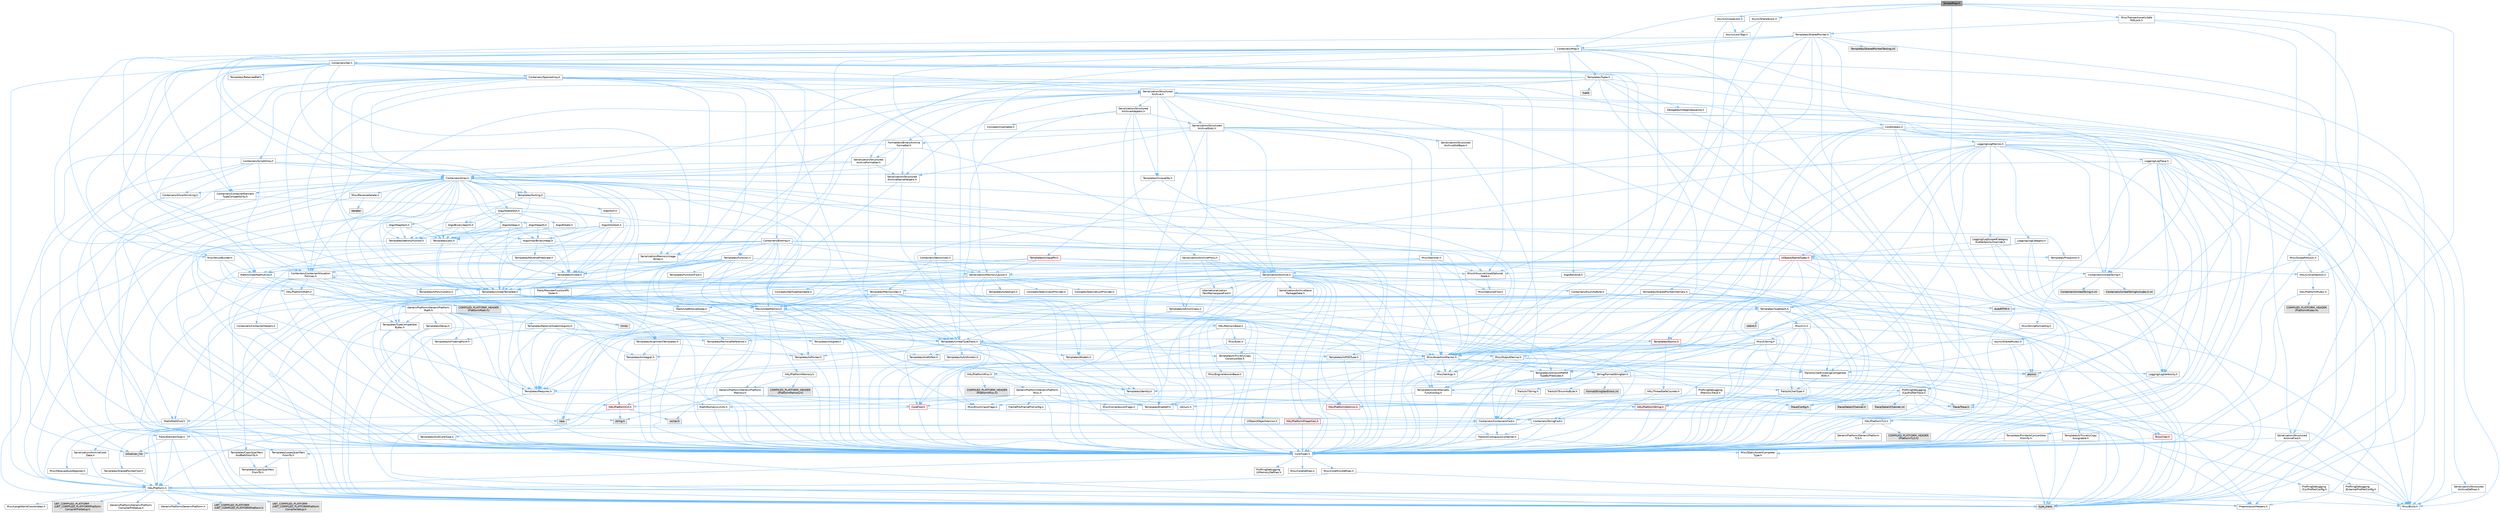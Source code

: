 digraph "StripedMap.h"
{
 // INTERACTIVE_SVG=YES
 // LATEX_PDF_SIZE
  bgcolor="transparent";
  edge [fontname=Helvetica,fontsize=10,labelfontname=Helvetica,labelfontsize=10];
  node [fontname=Helvetica,fontsize=10,shape=box,height=0.2,width=0.4];
  Node1 [id="Node000001",label="StripedMap.h",height=0.2,width=0.4,color="gray40", fillcolor="grey60", style="filled", fontcolor="black",tooltip=" "];
  Node1 -> Node2 [id="edge1_Node000001_Node000002",color="steelblue1",style="solid",tooltip=" "];
  Node2 [id="Node000002",label="CoreTypes.h",height=0.2,width=0.4,color="grey40", fillcolor="white", style="filled",URL="$dc/dec/CoreTypes_8h.html",tooltip=" "];
  Node2 -> Node3 [id="edge2_Node000002_Node000003",color="steelblue1",style="solid",tooltip=" "];
  Node3 [id="Node000003",label="HAL/Platform.h",height=0.2,width=0.4,color="grey40", fillcolor="white", style="filled",URL="$d9/dd0/Platform_8h.html",tooltip=" "];
  Node3 -> Node4 [id="edge3_Node000003_Node000004",color="steelblue1",style="solid",tooltip=" "];
  Node4 [id="Node000004",label="Misc/Build.h",height=0.2,width=0.4,color="grey40", fillcolor="white", style="filled",URL="$d3/dbb/Build_8h.html",tooltip=" "];
  Node3 -> Node5 [id="edge4_Node000003_Node000005",color="steelblue1",style="solid",tooltip=" "];
  Node5 [id="Node000005",label="Misc/LargeWorldCoordinates.h",height=0.2,width=0.4,color="grey40", fillcolor="white", style="filled",URL="$d2/dcb/LargeWorldCoordinates_8h.html",tooltip=" "];
  Node3 -> Node6 [id="edge5_Node000003_Node000006",color="steelblue1",style="solid",tooltip=" "];
  Node6 [id="Node000006",label="type_traits",height=0.2,width=0.4,color="grey60", fillcolor="#E0E0E0", style="filled",tooltip=" "];
  Node3 -> Node7 [id="edge6_Node000003_Node000007",color="steelblue1",style="solid",tooltip=" "];
  Node7 [id="Node000007",label="PreprocessorHelpers.h",height=0.2,width=0.4,color="grey40", fillcolor="white", style="filled",URL="$db/ddb/PreprocessorHelpers_8h.html",tooltip=" "];
  Node3 -> Node8 [id="edge7_Node000003_Node000008",color="steelblue1",style="solid",tooltip=" "];
  Node8 [id="Node000008",label="UBT_COMPILED_PLATFORM\l/UBT_COMPILED_PLATFORMPlatform\lCompilerPreSetup.h",height=0.2,width=0.4,color="grey60", fillcolor="#E0E0E0", style="filled",tooltip=" "];
  Node3 -> Node9 [id="edge8_Node000003_Node000009",color="steelblue1",style="solid",tooltip=" "];
  Node9 [id="Node000009",label="GenericPlatform/GenericPlatform\lCompilerPreSetup.h",height=0.2,width=0.4,color="grey40", fillcolor="white", style="filled",URL="$d9/dc8/GenericPlatformCompilerPreSetup_8h.html",tooltip=" "];
  Node3 -> Node10 [id="edge9_Node000003_Node000010",color="steelblue1",style="solid",tooltip=" "];
  Node10 [id="Node000010",label="GenericPlatform/GenericPlatform.h",height=0.2,width=0.4,color="grey40", fillcolor="white", style="filled",URL="$d6/d84/GenericPlatform_8h.html",tooltip=" "];
  Node3 -> Node11 [id="edge10_Node000003_Node000011",color="steelblue1",style="solid",tooltip=" "];
  Node11 [id="Node000011",label="UBT_COMPILED_PLATFORM\l/UBT_COMPILED_PLATFORMPlatform.h",height=0.2,width=0.4,color="grey60", fillcolor="#E0E0E0", style="filled",tooltip=" "];
  Node3 -> Node12 [id="edge11_Node000003_Node000012",color="steelblue1",style="solid",tooltip=" "];
  Node12 [id="Node000012",label="UBT_COMPILED_PLATFORM\l/UBT_COMPILED_PLATFORMPlatform\lCompilerSetup.h",height=0.2,width=0.4,color="grey60", fillcolor="#E0E0E0", style="filled",tooltip=" "];
  Node2 -> Node13 [id="edge12_Node000002_Node000013",color="steelblue1",style="solid",tooltip=" "];
  Node13 [id="Node000013",label="ProfilingDebugging\l/UMemoryDefines.h",height=0.2,width=0.4,color="grey40", fillcolor="white", style="filled",URL="$d2/da2/UMemoryDefines_8h.html",tooltip=" "];
  Node2 -> Node14 [id="edge13_Node000002_Node000014",color="steelblue1",style="solid",tooltip=" "];
  Node14 [id="Node000014",label="Misc/CoreMiscDefines.h",height=0.2,width=0.4,color="grey40", fillcolor="white", style="filled",URL="$da/d38/CoreMiscDefines_8h.html",tooltip=" "];
  Node14 -> Node3 [id="edge14_Node000014_Node000003",color="steelblue1",style="solid",tooltip=" "];
  Node14 -> Node7 [id="edge15_Node000014_Node000007",color="steelblue1",style="solid",tooltip=" "];
  Node2 -> Node15 [id="edge16_Node000002_Node000015",color="steelblue1",style="solid",tooltip=" "];
  Node15 [id="Node000015",label="Misc/CoreDefines.h",height=0.2,width=0.4,color="grey40", fillcolor="white", style="filled",URL="$d3/dd2/CoreDefines_8h.html",tooltip=" "];
  Node1 -> Node16 [id="edge17_Node000001_Node000016",color="steelblue1",style="solid",tooltip=" "];
  Node16 [id="Node000016",label="Containers/Map.h",height=0.2,width=0.4,color="grey40", fillcolor="white", style="filled",URL="$df/d79/Map_8h.html",tooltip=" "];
  Node16 -> Node2 [id="edge18_Node000016_Node000002",color="steelblue1",style="solid",tooltip=" "];
  Node16 -> Node17 [id="edge19_Node000016_Node000017",color="steelblue1",style="solid",tooltip=" "];
  Node17 [id="Node000017",label="Algo/Reverse.h",height=0.2,width=0.4,color="grey40", fillcolor="white", style="filled",URL="$d5/d93/Reverse_8h.html",tooltip=" "];
  Node17 -> Node2 [id="edge20_Node000017_Node000002",color="steelblue1",style="solid",tooltip=" "];
  Node17 -> Node18 [id="edge21_Node000017_Node000018",color="steelblue1",style="solid",tooltip=" "];
  Node18 [id="Node000018",label="Templates/UnrealTemplate.h",height=0.2,width=0.4,color="grey40", fillcolor="white", style="filled",URL="$d4/d24/UnrealTemplate_8h.html",tooltip=" "];
  Node18 -> Node2 [id="edge22_Node000018_Node000002",color="steelblue1",style="solid",tooltip=" "];
  Node18 -> Node19 [id="edge23_Node000018_Node000019",color="steelblue1",style="solid",tooltip=" "];
  Node19 [id="Node000019",label="Templates/IsPointer.h",height=0.2,width=0.4,color="grey40", fillcolor="white", style="filled",URL="$d7/d05/IsPointer_8h.html",tooltip=" "];
  Node19 -> Node2 [id="edge24_Node000019_Node000002",color="steelblue1",style="solid",tooltip=" "];
  Node18 -> Node20 [id="edge25_Node000018_Node000020",color="steelblue1",style="solid",tooltip=" "];
  Node20 [id="Node000020",label="HAL/UnrealMemory.h",height=0.2,width=0.4,color="grey40", fillcolor="white", style="filled",URL="$d9/d96/UnrealMemory_8h.html",tooltip=" "];
  Node20 -> Node2 [id="edge26_Node000020_Node000002",color="steelblue1",style="solid",tooltip=" "];
  Node20 -> Node21 [id="edge27_Node000020_Node000021",color="steelblue1",style="solid",tooltip=" "];
  Node21 [id="Node000021",label="GenericPlatform/GenericPlatform\lMemory.h",height=0.2,width=0.4,color="grey40", fillcolor="white", style="filled",URL="$dd/d22/GenericPlatformMemory_8h.html",tooltip=" "];
  Node21 -> Node22 [id="edge28_Node000021_Node000022",color="steelblue1",style="solid",tooltip=" "];
  Node22 [id="Node000022",label="CoreFwd.h",height=0.2,width=0.4,color="red", fillcolor="#FFF0F0", style="filled",URL="$d1/d1e/CoreFwd_8h.html",tooltip=" "];
  Node22 -> Node2 [id="edge29_Node000022_Node000002",color="steelblue1",style="solid",tooltip=" "];
  Node22 -> Node23 [id="edge30_Node000022_Node000023",color="steelblue1",style="solid",tooltip=" "];
  Node23 [id="Node000023",label="Containers/ContainersFwd.h",height=0.2,width=0.4,color="grey40", fillcolor="white", style="filled",URL="$d4/d0a/ContainersFwd_8h.html",tooltip=" "];
  Node23 -> Node3 [id="edge31_Node000023_Node000003",color="steelblue1",style="solid",tooltip=" "];
  Node23 -> Node2 [id="edge32_Node000023_Node000002",color="steelblue1",style="solid",tooltip=" "];
  Node23 -> Node24 [id="edge33_Node000023_Node000024",color="steelblue1",style="solid",tooltip=" "];
  Node24 [id="Node000024",label="Traits/IsContiguousContainer.h",height=0.2,width=0.4,color="grey40", fillcolor="white", style="filled",URL="$d5/d3c/IsContiguousContainer_8h.html",tooltip=" "];
  Node24 -> Node2 [id="edge34_Node000024_Node000002",color="steelblue1",style="solid",tooltip=" "];
  Node24 -> Node25 [id="edge35_Node000024_Node000025",color="steelblue1",style="solid",tooltip=" "];
  Node25 [id="Node000025",label="Misc/StaticAssertComplete\lType.h",height=0.2,width=0.4,color="grey40", fillcolor="white", style="filled",URL="$d5/d4e/StaticAssertCompleteType_8h.html",tooltip=" "];
  Node24 -> Node26 [id="edge36_Node000024_Node000026",color="steelblue1",style="solid",tooltip=" "];
  Node26 [id="Node000026",label="initializer_list",height=0.2,width=0.4,color="grey60", fillcolor="#E0E0E0", style="filled",tooltip=" "];
  Node22 -> Node27 [id="edge37_Node000022_Node000027",color="steelblue1",style="solid",tooltip=" "];
  Node27 [id="Node000027",label="Math/MathFwd.h",height=0.2,width=0.4,color="grey40", fillcolor="white", style="filled",URL="$d2/d10/MathFwd_8h.html",tooltip=" "];
  Node27 -> Node3 [id="edge38_Node000027_Node000003",color="steelblue1",style="solid",tooltip=" "];
  Node21 -> Node2 [id="edge39_Node000021_Node000002",color="steelblue1",style="solid",tooltip=" "];
  Node21 -> Node29 [id="edge40_Node000021_Node000029",color="steelblue1",style="solid",tooltip=" "];
  Node29 [id="Node000029",label="HAL/PlatformString.h",height=0.2,width=0.4,color="red", fillcolor="#FFF0F0", style="filled",URL="$db/db5/PlatformString_8h.html",tooltip=" "];
  Node29 -> Node2 [id="edge41_Node000029_Node000002",color="steelblue1",style="solid",tooltip=" "];
  Node21 -> Node31 [id="edge42_Node000021_Node000031",color="steelblue1",style="solid",tooltip=" "];
  Node31 [id="Node000031",label="string.h",height=0.2,width=0.4,color="grey60", fillcolor="#E0E0E0", style="filled",tooltip=" "];
  Node21 -> Node32 [id="edge43_Node000021_Node000032",color="steelblue1",style="solid",tooltip=" "];
  Node32 [id="Node000032",label="wchar.h",height=0.2,width=0.4,color="grey60", fillcolor="#E0E0E0", style="filled",tooltip=" "];
  Node20 -> Node33 [id="edge44_Node000020_Node000033",color="steelblue1",style="solid",tooltip=" "];
  Node33 [id="Node000033",label="HAL/MemoryBase.h",height=0.2,width=0.4,color="grey40", fillcolor="white", style="filled",URL="$d6/d9f/MemoryBase_8h.html",tooltip=" "];
  Node33 -> Node2 [id="edge45_Node000033_Node000002",color="steelblue1",style="solid",tooltip=" "];
  Node33 -> Node34 [id="edge46_Node000033_Node000034",color="steelblue1",style="solid",tooltip=" "];
  Node34 [id="Node000034",label="HAL/PlatformAtomics.h",height=0.2,width=0.4,color="red", fillcolor="#FFF0F0", style="filled",URL="$d3/d36/PlatformAtomics_8h.html",tooltip=" "];
  Node34 -> Node2 [id="edge47_Node000034_Node000002",color="steelblue1",style="solid",tooltip=" "];
  Node33 -> Node37 [id="edge48_Node000033_Node000037",color="steelblue1",style="solid",tooltip=" "];
  Node37 [id="Node000037",label="HAL/PlatformCrt.h",height=0.2,width=0.4,color="red", fillcolor="#FFF0F0", style="filled",URL="$d8/d75/PlatformCrt_8h.html",tooltip=" "];
  Node37 -> Node38 [id="edge49_Node000037_Node000038",color="steelblue1",style="solid",tooltip=" "];
  Node38 [id="Node000038",label="new",height=0.2,width=0.4,color="grey60", fillcolor="#E0E0E0", style="filled",tooltip=" "];
  Node37 -> Node32 [id="edge50_Node000037_Node000032",color="steelblue1",style="solid",tooltip=" "];
  Node37 -> Node31 [id="edge51_Node000037_Node000031",color="steelblue1",style="solid",tooltip=" "];
  Node33 -> Node45 [id="edge52_Node000033_Node000045",color="steelblue1",style="solid",tooltip=" "];
  Node45 [id="Node000045",label="Misc/Exec.h",height=0.2,width=0.4,color="grey40", fillcolor="white", style="filled",URL="$de/ddb/Exec_8h.html",tooltip=" "];
  Node45 -> Node2 [id="edge53_Node000045_Node000002",color="steelblue1",style="solid",tooltip=" "];
  Node45 -> Node46 [id="edge54_Node000045_Node000046",color="steelblue1",style="solid",tooltip=" "];
  Node46 [id="Node000046",label="Misc/AssertionMacros.h",height=0.2,width=0.4,color="grey40", fillcolor="white", style="filled",URL="$d0/dfa/AssertionMacros_8h.html",tooltip=" "];
  Node46 -> Node2 [id="edge55_Node000046_Node000002",color="steelblue1",style="solid",tooltip=" "];
  Node46 -> Node3 [id="edge56_Node000046_Node000003",color="steelblue1",style="solid",tooltip=" "];
  Node46 -> Node47 [id="edge57_Node000046_Node000047",color="steelblue1",style="solid",tooltip=" "];
  Node47 [id="Node000047",label="HAL/PlatformMisc.h",height=0.2,width=0.4,color="grey40", fillcolor="white", style="filled",URL="$d0/df5/PlatformMisc_8h.html",tooltip=" "];
  Node47 -> Node2 [id="edge58_Node000047_Node000002",color="steelblue1",style="solid",tooltip=" "];
  Node47 -> Node48 [id="edge59_Node000047_Node000048",color="steelblue1",style="solid",tooltip=" "];
  Node48 [id="Node000048",label="GenericPlatform/GenericPlatform\lMisc.h",height=0.2,width=0.4,color="grey40", fillcolor="white", style="filled",URL="$db/d9a/GenericPlatformMisc_8h.html",tooltip=" "];
  Node48 -> Node49 [id="edge60_Node000048_Node000049",color="steelblue1",style="solid",tooltip=" "];
  Node49 [id="Node000049",label="Containers/StringFwd.h",height=0.2,width=0.4,color="grey40", fillcolor="white", style="filled",URL="$df/d37/StringFwd_8h.html",tooltip=" "];
  Node49 -> Node2 [id="edge61_Node000049_Node000002",color="steelblue1",style="solid",tooltip=" "];
  Node49 -> Node50 [id="edge62_Node000049_Node000050",color="steelblue1",style="solid",tooltip=" "];
  Node50 [id="Node000050",label="Traits/ElementType.h",height=0.2,width=0.4,color="grey40", fillcolor="white", style="filled",URL="$d5/d4f/ElementType_8h.html",tooltip=" "];
  Node50 -> Node3 [id="edge63_Node000050_Node000003",color="steelblue1",style="solid",tooltip=" "];
  Node50 -> Node26 [id="edge64_Node000050_Node000026",color="steelblue1",style="solid",tooltip=" "];
  Node50 -> Node6 [id="edge65_Node000050_Node000006",color="steelblue1",style="solid",tooltip=" "];
  Node49 -> Node24 [id="edge66_Node000049_Node000024",color="steelblue1",style="solid",tooltip=" "];
  Node48 -> Node22 [id="edge67_Node000048_Node000022",color="steelblue1",style="solid",tooltip=" "];
  Node48 -> Node2 [id="edge68_Node000048_Node000002",color="steelblue1",style="solid",tooltip=" "];
  Node48 -> Node51 [id="edge69_Node000048_Node000051",color="steelblue1",style="solid",tooltip=" "];
  Node51 [id="Node000051",label="FramePro/FrameProConfig.h",height=0.2,width=0.4,color="grey40", fillcolor="white", style="filled",URL="$d7/d90/FrameProConfig_8h.html",tooltip=" "];
  Node48 -> Node37 [id="edge70_Node000048_Node000037",color="steelblue1",style="solid",tooltip=" "];
  Node48 -> Node52 [id="edge71_Node000048_Node000052",color="steelblue1",style="solid",tooltip=" "];
  Node52 [id="Node000052",label="Math/NumericLimits.h",height=0.2,width=0.4,color="grey40", fillcolor="white", style="filled",URL="$df/d1b/NumericLimits_8h.html",tooltip=" "];
  Node52 -> Node2 [id="edge72_Node000052_Node000002",color="steelblue1",style="solid",tooltip=" "];
  Node48 -> Node53 [id="edge73_Node000048_Node000053",color="steelblue1",style="solid",tooltip=" "];
  Node53 [id="Node000053",label="Misc/CompressionFlags.h",height=0.2,width=0.4,color="grey40", fillcolor="white", style="filled",URL="$d9/d76/CompressionFlags_8h.html",tooltip=" "];
  Node48 -> Node54 [id="edge74_Node000048_Node000054",color="steelblue1",style="solid",tooltip=" "];
  Node54 [id="Node000054",label="Misc/EnumClassFlags.h",height=0.2,width=0.4,color="grey40", fillcolor="white", style="filled",URL="$d8/de7/EnumClassFlags_8h.html",tooltip=" "];
  Node48 -> Node55 [id="edge75_Node000048_Node000055",color="steelblue1",style="solid",tooltip=" "];
  Node55 [id="Node000055",label="ProfilingDebugging\l/CsvProfilerConfig.h",height=0.2,width=0.4,color="grey40", fillcolor="white", style="filled",URL="$d3/d88/CsvProfilerConfig_8h.html",tooltip=" "];
  Node55 -> Node4 [id="edge76_Node000055_Node000004",color="steelblue1",style="solid",tooltip=" "];
  Node48 -> Node56 [id="edge77_Node000048_Node000056",color="steelblue1",style="solid",tooltip=" "];
  Node56 [id="Node000056",label="ProfilingDebugging\l/ExternalProfilerConfig.h",height=0.2,width=0.4,color="grey40", fillcolor="white", style="filled",URL="$d3/dbb/ExternalProfilerConfig_8h.html",tooltip=" "];
  Node56 -> Node4 [id="edge78_Node000056_Node000004",color="steelblue1",style="solid",tooltip=" "];
  Node47 -> Node57 [id="edge79_Node000047_Node000057",color="steelblue1",style="solid",tooltip=" "];
  Node57 [id="Node000057",label="COMPILED_PLATFORM_HEADER\l(PlatformMisc.h)",height=0.2,width=0.4,color="grey60", fillcolor="#E0E0E0", style="filled",tooltip=" "];
  Node47 -> Node58 [id="edge80_Node000047_Node000058",color="steelblue1",style="solid",tooltip=" "];
  Node58 [id="Node000058",label="ProfilingDebugging\l/CpuProfilerTrace.h",height=0.2,width=0.4,color="grey40", fillcolor="white", style="filled",URL="$da/dcb/CpuProfilerTrace_8h.html",tooltip=" "];
  Node58 -> Node2 [id="edge81_Node000058_Node000002",color="steelblue1",style="solid",tooltip=" "];
  Node58 -> Node23 [id="edge82_Node000058_Node000023",color="steelblue1",style="solid",tooltip=" "];
  Node58 -> Node34 [id="edge83_Node000058_Node000034",color="steelblue1",style="solid",tooltip=" "];
  Node58 -> Node7 [id="edge84_Node000058_Node000007",color="steelblue1",style="solid",tooltip=" "];
  Node58 -> Node4 [id="edge85_Node000058_Node000004",color="steelblue1",style="solid",tooltip=" "];
  Node58 -> Node59 [id="edge86_Node000058_Node000059",color="steelblue1",style="solid",tooltip=" "];
  Node59 [id="Node000059",label="Trace/Config.h",height=0.2,width=0.4,color="grey60", fillcolor="#E0E0E0", style="filled",tooltip=" "];
  Node58 -> Node60 [id="edge87_Node000058_Node000060",color="steelblue1",style="solid",tooltip=" "];
  Node60 [id="Node000060",label="Trace/Detail/Channel.h",height=0.2,width=0.4,color="grey60", fillcolor="#E0E0E0", style="filled",tooltip=" "];
  Node58 -> Node61 [id="edge88_Node000058_Node000061",color="steelblue1",style="solid",tooltip=" "];
  Node61 [id="Node000061",label="Trace/Detail/Channel.inl",height=0.2,width=0.4,color="grey60", fillcolor="#E0E0E0", style="filled",tooltip=" "];
  Node58 -> Node62 [id="edge89_Node000058_Node000062",color="steelblue1",style="solid",tooltip=" "];
  Node62 [id="Node000062",label="Trace/Trace.h",height=0.2,width=0.4,color="grey60", fillcolor="#E0E0E0", style="filled",tooltip=" "];
  Node46 -> Node7 [id="edge90_Node000046_Node000007",color="steelblue1",style="solid",tooltip=" "];
  Node46 -> Node63 [id="edge91_Node000046_Node000063",color="steelblue1",style="solid",tooltip=" "];
  Node63 [id="Node000063",label="Templates/EnableIf.h",height=0.2,width=0.4,color="grey40", fillcolor="white", style="filled",URL="$d7/d60/EnableIf_8h.html",tooltip=" "];
  Node63 -> Node2 [id="edge92_Node000063_Node000002",color="steelblue1",style="solid",tooltip=" "];
  Node46 -> Node64 [id="edge93_Node000046_Node000064",color="steelblue1",style="solid",tooltip=" "];
  Node64 [id="Node000064",label="Templates/IsArrayOrRefOf\lTypeByPredicate.h",height=0.2,width=0.4,color="grey40", fillcolor="white", style="filled",URL="$d6/da1/IsArrayOrRefOfTypeByPredicate_8h.html",tooltip=" "];
  Node64 -> Node2 [id="edge94_Node000064_Node000002",color="steelblue1",style="solid",tooltip=" "];
  Node46 -> Node65 [id="edge95_Node000046_Node000065",color="steelblue1",style="solid",tooltip=" "];
  Node65 [id="Node000065",label="Templates/IsValidVariadic\lFunctionArg.h",height=0.2,width=0.4,color="grey40", fillcolor="white", style="filled",URL="$d0/dc8/IsValidVariadicFunctionArg_8h.html",tooltip=" "];
  Node65 -> Node2 [id="edge96_Node000065_Node000002",color="steelblue1",style="solid",tooltip=" "];
  Node65 -> Node66 [id="edge97_Node000065_Node000066",color="steelblue1",style="solid",tooltip=" "];
  Node66 [id="Node000066",label="IsEnum.h",height=0.2,width=0.4,color="grey40", fillcolor="white", style="filled",URL="$d4/de5/IsEnum_8h.html",tooltip=" "];
  Node65 -> Node6 [id="edge98_Node000065_Node000006",color="steelblue1",style="solid",tooltip=" "];
  Node46 -> Node67 [id="edge99_Node000046_Node000067",color="steelblue1",style="solid",tooltip=" "];
  Node67 [id="Node000067",label="Traits/IsCharEncodingCompatible\lWith.h",height=0.2,width=0.4,color="grey40", fillcolor="white", style="filled",URL="$df/dd1/IsCharEncodingCompatibleWith_8h.html",tooltip=" "];
  Node67 -> Node6 [id="edge100_Node000067_Node000006",color="steelblue1",style="solid",tooltip=" "];
  Node67 -> Node68 [id="edge101_Node000067_Node000068",color="steelblue1",style="solid",tooltip=" "];
  Node68 [id="Node000068",label="Traits/IsCharType.h",height=0.2,width=0.4,color="grey40", fillcolor="white", style="filled",URL="$db/d51/IsCharType_8h.html",tooltip=" "];
  Node68 -> Node2 [id="edge102_Node000068_Node000002",color="steelblue1",style="solid",tooltip=" "];
  Node46 -> Node69 [id="edge103_Node000046_Node000069",color="steelblue1",style="solid",tooltip=" "];
  Node69 [id="Node000069",label="Misc/VarArgs.h",height=0.2,width=0.4,color="grey40", fillcolor="white", style="filled",URL="$d5/d6f/VarArgs_8h.html",tooltip=" "];
  Node69 -> Node2 [id="edge104_Node000069_Node000002",color="steelblue1",style="solid",tooltip=" "];
  Node46 -> Node70 [id="edge105_Node000046_Node000070",color="steelblue1",style="solid",tooltip=" "];
  Node70 [id="Node000070",label="String/FormatStringSan.h",height=0.2,width=0.4,color="grey40", fillcolor="white", style="filled",URL="$d3/d8b/FormatStringSan_8h.html",tooltip=" "];
  Node70 -> Node6 [id="edge106_Node000070_Node000006",color="steelblue1",style="solid",tooltip=" "];
  Node70 -> Node2 [id="edge107_Node000070_Node000002",color="steelblue1",style="solid",tooltip=" "];
  Node70 -> Node71 [id="edge108_Node000070_Node000071",color="steelblue1",style="solid",tooltip=" "];
  Node71 [id="Node000071",label="Templates/Requires.h",height=0.2,width=0.4,color="grey40", fillcolor="white", style="filled",URL="$dc/d96/Requires_8h.html",tooltip=" "];
  Node71 -> Node63 [id="edge109_Node000071_Node000063",color="steelblue1",style="solid",tooltip=" "];
  Node71 -> Node6 [id="edge110_Node000071_Node000006",color="steelblue1",style="solid",tooltip=" "];
  Node70 -> Node72 [id="edge111_Node000070_Node000072",color="steelblue1",style="solid",tooltip=" "];
  Node72 [id="Node000072",label="Templates/Identity.h",height=0.2,width=0.4,color="grey40", fillcolor="white", style="filled",URL="$d0/dd5/Identity_8h.html",tooltip=" "];
  Node70 -> Node65 [id="edge112_Node000070_Node000065",color="steelblue1",style="solid",tooltip=" "];
  Node70 -> Node68 [id="edge113_Node000070_Node000068",color="steelblue1",style="solid",tooltip=" "];
  Node70 -> Node73 [id="edge114_Node000070_Node000073",color="steelblue1",style="solid",tooltip=" "];
  Node73 [id="Node000073",label="Traits/IsTEnumAsByte.h",height=0.2,width=0.4,color="grey40", fillcolor="white", style="filled",URL="$d1/de6/IsTEnumAsByte_8h.html",tooltip=" "];
  Node70 -> Node74 [id="edge115_Node000070_Node000074",color="steelblue1",style="solid",tooltip=" "];
  Node74 [id="Node000074",label="Traits/IsTString.h",height=0.2,width=0.4,color="grey40", fillcolor="white", style="filled",URL="$d0/df8/IsTString_8h.html",tooltip=" "];
  Node74 -> Node23 [id="edge116_Node000074_Node000023",color="steelblue1",style="solid",tooltip=" "];
  Node70 -> Node23 [id="edge117_Node000070_Node000023",color="steelblue1",style="solid",tooltip=" "];
  Node70 -> Node75 [id="edge118_Node000070_Node000075",color="steelblue1",style="solid",tooltip=" "];
  Node75 [id="Node000075",label="FormatStringSanErrors.inl",height=0.2,width=0.4,color="grey60", fillcolor="#E0E0E0", style="filled",tooltip=" "];
  Node46 -> Node76 [id="edge119_Node000046_Node000076",color="steelblue1",style="solid",tooltip=" "];
  Node76 [id="Node000076",label="atomic",height=0.2,width=0.4,color="grey60", fillcolor="#E0E0E0", style="filled",tooltip=" "];
  Node33 -> Node77 [id="edge120_Node000033_Node000077",color="steelblue1",style="solid",tooltip=" "];
  Node77 [id="Node000077",label="Misc/OutputDevice.h",height=0.2,width=0.4,color="grey40", fillcolor="white", style="filled",URL="$d7/d32/OutputDevice_8h.html",tooltip=" "];
  Node77 -> Node22 [id="edge121_Node000077_Node000022",color="steelblue1",style="solid",tooltip=" "];
  Node77 -> Node2 [id="edge122_Node000077_Node000002",color="steelblue1",style="solid",tooltip=" "];
  Node77 -> Node78 [id="edge123_Node000077_Node000078",color="steelblue1",style="solid",tooltip=" "];
  Node78 [id="Node000078",label="Logging/LogVerbosity.h",height=0.2,width=0.4,color="grey40", fillcolor="white", style="filled",URL="$d2/d8f/LogVerbosity_8h.html",tooltip=" "];
  Node78 -> Node2 [id="edge124_Node000078_Node000002",color="steelblue1",style="solid",tooltip=" "];
  Node77 -> Node69 [id="edge125_Node000077_Node000069",color="steelblue1",style="solid",tooltip=" "];
  Node77 -> Node64 [id="edge126_Node000077_Node000064",color="steelblue1",style="solid",tooltip=" "];
  Node77 -> Node65 [id="edge127_Node000077_Node000065",color="steelblue1",style="solid",tooltip=" "];
  Node77 -> Node67 [id="edge128_Node000077_Node000067",color="steelblue1",style="solid",tooltip=" "];
  Node33 -> Node79 [id="edge129_Node000033_Node000079",color="steelblue1",style="solid",tooltip=" "];
  Node79 [id="Node000079",label="Templates/Atomic.h",height=0.2,width=0.4,color="red", fillcolor="#FFF0F0", style="filled",URL="$d3/d91/Atomic_8h.html",tooltip=" "];
  Node79 -> Node80 [id="edge130_Node000079_Node000080",color="steelblue1",style="solid",tooltip=" "];
  Node80 [id="Node000080",label="HAL/ThreadSafeCounter.h",height=0.2,width=0.4,color="grey40", fillcolor="white", style="filled",URL="$dc/dc9/ThreadSafeCounter_8h.html",tooltip=" "];
  Node80 -> Node2 [id="edge131_Node000080_Node000002",color="steelblue1",style="solid",tooltip=" "];
  Node80 -> Node34 [id="edge132_Node000080_Node000034",color="steelblue1",style="solid",tooltip=" "];
  Node79 -> Node82 [id="edge133_Node000079_Node000082",color="steelblue1",style="solid",tooltip=" "];
  Node82 [id="Node000082",label="Templates/IsIntegral.h",height=0.2,width=0.4,color="grey40", fillcolor="white", style="filled",URL="$da/d64/IsIntegral_8h.html",tooltip=" "];
  Node82 -> Node2 [id="edge134_Node000082_Node000002",color="steelblue1",style="solid",tooltip=" "];
  Node79 -> Node76 [id="edge135_Node000079_Node000076",color="steelblue1",style="solid",tooltip=" "];
  Node20 -> Node88 [id="edge136_Node000020_Node000088",color="steelblue1",style="solid",tooltip=" "];
  Node88 [id="Node000088",label="HAL/PlatformMemory.h",height=0.2,width=0.4,color="grey40", fillcolor="white", style="filled",URL="$de/d68/PlatformMemory_8h.html",tooltip=" "];
  Node88 -> Node2 [id="edge137_Node000088_Node000002",color="steelblue1",style="solid",tooltip=" "];
  Node88 -> Node21 [id="edge138_Node000088_Node000021",color="steelblue1",style="solid",tooltip=" "];
  Node88 -> Node89 [id="edge139_Node000088_Node000089",color="steelblue1",style="solid",tooltip=" "];
  Node89 [id="Node000089",label="COMPILED_PLATFORM_HEADER\l(PlatformMemory.h)",height=0.2,width=0.4,color="grey60", fillcolor="#E0E0E0", style="filled",tooltip=" "];
  Node20 -> Node90 [id="edge140_Node000020_Node000090",color="steelblue1",style="solid",tooltip=" "];
  Node90 [id="Node000090",label="ProfilingDebugging\l/MemoryTrace.h",height=0.2,width=0.4,color="grey40", fillcolor="white", style="filled",URL="$da/dd7/MemoryTrace_8h.html",tooltip=" "];
  Node90 -> Node3 [id="edge141_Node000090_Node000003",color="steelblue1",style="solid",tooltip=" "];
  Node90 -> Node54 [id="edge142_Node000090_Node000054",color="steelblue1",style="solid",tooltip=" "];
  Node90 -> Node59 [id="edge143_Node000090_Node000059",color="steelblue1",style="solid",tooltip=" "];
  Node90 -> Node62 [id="edge144_Node000090_Node000062",color="steelblue1",style="solid",tooltip=" "];
  Node20 -> Node19 [id="edge145_Node000020_Node000019",color="steelblue1",style="solid",tooltip=" "];
  Node18 -> Node91 [id="edge146_Node000018_Node000091",color="steelblue1",style="solid",tooltip=" "];
  Node91 [id="Node000091",label="Templates/CopyQualifiers\lAndRefsFromTo.h",height=0.2,width=0.4,color="grey40", fillcolor="white", style="filled",URL="$d3/db3/CopyQualifiersAndRefsFromTo_8h.html",tooltip=" "];
  Node91 -> Node92 [id="edge147_Node000091_Node000092",color="steelblue1",style="solid",tooltip=" "];
  Node92 [id="Node000092",label="Templates/CopyQualifiers\lFromTo.h",height=0.2,width=0.4,color="grey40", fillcolor="white", style="filled",URL="$d5/db4/CopyQualifiersFromTo_8h.html",tooltip=" "];
  Node18 -> Node93 [id="edge148_Node000018_Node000093",color="steelblue1",style="solid",tooltip=" "];
  Node93 [id="Node000093",label="Templates/UnrealTypeTraits.h",height=0.2,width=0.4,color="grey40", fillcolor="white", style="filled",URL="$d2/d2d/UnrealTypeTraits_8h.html",tooltip=" "];
  Node93 -> Node2 [id="edge149_Node000093_Node000002",color="steelblue1",style="solid",tooltip=" "];
  Node93 -> Node19 [id="edge150_Node000093_Node000019",color="steelblue1",style="solid",tooltip=" "];
  Node93 -> Node46 [id="edge151_Node000093_Node000046",color="steelblue1",style="solid",tooltip=" "];
  Node93 -> Node84 [id="edge152_Node000093_Node000084",color="steelblue1",style="solid",tooltip=" "];
  Node84 [id="Node000084",label="Templates/AndOrNot.h",height=0.2,width=0.4,color="grey40", fillcolor="white", style="filled",URL="$db/d0a/AndOrNot_8h.html",tooltip=" "];
  Node84 -> Node2 [id="edge153_Node000084_Node000002",color="steelblue1",style="solid",tooltip=" "];
  Node93 -> Node63 [id="edge154_Node000093_Node000063",color="steelblue1",style="solid",tooltip=" "];
  Node93 -> Node94 [id="edge155_Node000093_Node000094",color="steelblue1",style="solid",tooltip=" "];
  Node94 [id="Node000094",label="Templates/IsArithmetic.h",height=0.2,width=0.4,color="grey40", fillcolor="white", style="filled",URL="$d2/d5d/IsArithmetic_8h.html",tooltip=" "];
  Node94 -> Node2 [id="edge156_Node000094_Node000002",color="steelblue1",style="solid",tooltip=" "];
  Node93 -> Node66 [id="edge157_Node000093_Node000066",color="steelblue1",style="solid",tooltip=" "];
  Node93 -> Node95 [id="edge158_Node000093_Node000095",color="steelblue1",style="solid",tooltip=" "];
  Node95 [id="Node000095",label="Templates/Models.h",height=0.2,width=0.4,color="grey40", fillcolor="white", style="filled",URL="$d3/d0c/Models_8h.html",tooltip=" "];
  Node95 -> Node72 [id="edge159_Node000095_Node000072",color="steelblue1",style="solid",tooltip=" "];
  Node93 -> Node96 [id="edge160_Node000093_Node000096",color="steelblue1",style="solid",tooltip=" "];
  Node96 [id="Node000096",label="Templates/IsPODType.h",height=0.2,width=0.4,color="grey40", fillcolor="white", style="filled",URL="$d7/db1/IsPODType_8h.html",tooltip=" "];
  Node96 -> Node2 [id="edge161_Node000096_Node000002",color="steelblue1",style="solid",tooltip=" "];
  Node93 -> Node97 [id="edge162_Node000093_Node000097",color="steelblue1",style="solid",tooltip=" "];
  Node97 [id="Node000097",label="Templates/IsUECoreType.h",height=0.2,width=0.4,color="grey40", fillcolor="white", style="filled",URL="$d1/db8/IsUECoreType_8h.html",tooltip=" "];
  Node97 -> Node2 [id="edge163_Node000097_Node000002",color="steelblue1",style="solid",tooltip=" "];
  Node97 -> Node6 [id="edge164_Node000097_Node000006",color="steelblue1",style="solid",tooltip=" "];
  Node93 -> Node85 [id="edge165_Node000093_Node000085",color="steelblue1",style="solid",tooltip=" "];
  Node85 [id="Node000085",label="Templates/IsTriviallyCopy\lConstructible.h",height=0.2,width=0.4,color="grey40", fillcolor="white", style="filled",URL="$d3/d78/IsTriviallyCopyConstructible_8h.html",tooltip=" "];
  Node85 -> Node2 [id="edge166_Node000085_Node000002",color="steelblue1",style="solid",tooltip=" "];
  Node85 -> Node6 [id="edge167_Node000085_Node000006",color="steelblue1",style="solid",tooltip=" "];
  Node18 -> Node98 [id="edge168_Node000018_Node000098",color="steelblue1",style="solid",tooltip=" "];
  Node98 [id="Node000098",label="Templates/RemoveReference.h",height=0.2,width=0.4,color="grey40", fillcolor="white", style="filled",URL="$da/dbe/RemoveReference_8h.html",tooltip=" "];
  Node98 -> Node2 [id="edge169_Node000098_Node000002",color="steelblue1",style="solid",tooltip=" "];
  Node18 -> Node71 [id="edge170_Node000018_Node000071",color="steelblue1",style="solid",tooltip=" "];
  Node18 -> Node99 [id="edge171_Node000018_Node000099",color="steelblue1",style="solid",tooltip=" "];
  Node99 [id="Node000099",label="Templates/TypeCompatible\lBytes.h",height=0.2,width=0.4,color="grey40", fillcolor="white", style="filled",URL="$df/d0a/TypeCompatibleBytes_8h.html",tooltip=" "];
  Node99 -> Node2 [id="edge172_Node000099_Node000002",color="steelblue1",style="solid",tooltip=" "];
  Node99 -> Node31 [id="edge173_Node000099_Node000031",color="steelblue1",style="solid",tooltip=" "];
  Node99 -> Node38 [id="edge174_Node000099_Node000038",color="steelblue1",style="solid",tooltip=" "];
  Node99 -> Node6 [id="edge175_Node000099_Node000006",color="steelblue1",style="solid",tooltip=" "];
  Node18 -> Node72 [id="edge176_Node000018_Node000072",color="steelblue1",style="solid",tooltip=" "];
  Node18 -> Node24 [id="edge177_Node000018_Node000024",color="steelblue1",style="solid",tooltip=" "];
  Node18 -> Node100 [id="edge178_Node000018_Node000100",color="steelblue1",style="solid",tooltip=" "];
  Node100 [id="Node000100",label="Traits/UseBitwiseSwap.h",height=0.2,width=0.4,color="grey40", fillcolor="white", style="filled",URL="$db/df3/UseBitwiseSwap_8h.html",tooltip=" "];
  Node100 -> Node2 [id="edge179_Node000100_Node000002",color="steelblue1",style="solid",tooltip=" "];
  Node100 -> Node6 [id="edge180_Node000100_Node000006",color="steelblue1",style="solid",tooltip=" "];
  Node18 -> Node6 [id="edge181_Node000018_Node000006",color="steelblue1",style="solid",tooltip=" "];
  Node16 -> Node101 [id="edge182_Node000016_Node000101",color="steelblue1",style="solid",tooltip=" "];
  Node101 [id="Node000101",label="Containers/ContainerElement\lTypeCompatibility.h",height=0.2,width=0.4,color="grey40", fillcolor="white", style="filled",URL="$df/ddf/ContainerElementTypeCompatibility_8h.html",tooltip=" "];
  Node101 -> Node2 [id="edge183_Node000101_Node000002",color="steelblue1",style="solid",tooltip=" "];
  Node101 -> Node93 [id="edge184_Node000101_Node000093",color="steelblue1",style="solid",tooltip=" "];
  Node16 -> Node102 [id="edge185_Node000016_Node000102",color="steelblue1",style="solid",tooltip=" "];
  Node102 [id="Node000102",label="Containers/Set.h",height=0.2,width=0.4,color="grey40", fillcolor="white", style="filled",URL="$d4/d45/Set_8h.html",tooltip=" "];
  Node102 -> Node103 [id="edge186_Node000102_Node000103",color="steelblue1",style="solid",tooltip=" "];
  Node103 [id="Node000103",label="Containers/ContainerAllocation\lPolicies.h",height=0.2,width=0.4,color="grey40", fillcolor="white", style="filled",URL="$d7/dff/ContainerAllocationPolicies_8h.html",tooltip=" "];
  Node103 -> Node2 [id="edge187_Node000103_Node000002",color="steelblue1",style="solid",tooltip=" "];
  Node103 -> Node104 [id="edge188_Node000103_Node000104",color="steelblue1",style="solid",tooltip=" "];
  Node104 [id="Node000104",label="Containers/ContainerHelpers.h",height=0.2,width=0.4,color="grey40", fillcolor="white", style="filled",URL="$d7/d33/ContainerHelpers_8h.html",tooltip=" "];
  Node104 -> Node2 [id="edge189_Node000104_Node000002",color="steelblue1",style="solid",tooltip=" "];
  Node103 -> Node103 [id="edge190_Node000103_Node000103",color="steelblue1",style="solid",tooltip=" "];
  Node103 -> Node105 [id="edge191_Node000103_Node000105",color="steelblue1",style="solid",tooltip=" "];
  Node105 [id="Node000105",label="HAL/PlatformMath.h",height=0.2,width=0.4,color="grey40", fillcolor="white", style="filled",URL="$dc/d53/PlatformMath_8h.html",tooltip=" "];
  Node105 -> Node2 [id="edge192_Node000105_Node000002",color="steelblue1",style="solid",tooltip=" "];
  Node105 -> Node106 [id="edge193_Node000105_Node000106",color="steelblue1",style="solid",tooltip=" "];
  Node106 [id="Node000106",label="GenericPlatform/GenericPlatform\lMath.h",height=0.2,width=0.4,color="grey40", fillcolor="white", style="filled",URL="$d5/d79/GenericPlatformMath_8h.html",tooltip=" "];
  Node106 -> Node2 [id="edge194_Node000106_Node000002",color="steelblue1",style="solid",tooltip=" "];
  Node106 -> Node23 [id="edge195_Node000106_Node000023",color="steelblue1",style="solid",tooltip=" "];
  Node106 -> Node37 [id="edge196_Node000106_Node000037",color="steelblue1",style="solid",tooltip=" "];
  Node106 -> Node84 [id="edge197_Node000106_Node000084",color="steelblue1",style="solid",tooltip=" "];
  Node106 -> Node107 [id="edge198_Node000106_Node000107",color="steelblue1",style="solid",tooltip=" "];
  Node107 [id="Node000107",label="Templates/Decay.h",height=0.2,width=0.4,color="grey40", fillcolor="white", style="filled",URL="$dd/d0f/Decay_8h.html",tooltip=" "];
  Node107 -> Node2 [id="edge199_Node000107_Node000002",color="steelblue1",style="solid",tooltip=" "];
  Node107 -> Node98 [id="edge200_Node000107_Node000098",color="steelblue1",style="solid",tooltip=" "];
  Node107 -> Node6 [id="edge201_Node000107_Node000006",color="steelblue1",style="solid",tooltip=" "];
  Node106 -> Node108 [id="edge202_Node000106_Node000108",color="steelblue1",style="solid",tooltip=" "];
  Node108 [id="Node000108",label="Templates/IsFloatingPoint.h",height=0.2,width=0.4,color="grey40", fillcolor="white", style="filled",URL="$d3/d11/IsFloatingPoint_8h.html",tooltip=" "];
  Node108 -> Node2 [id="edge203_Node000108_Node000002",color="steelblue1",style="solid",tooltip=" "];
  Node106 -> Node93 [id="edge204_Node000106_Node000093",color="steelblue1",style="solid",tooltip=" "];
  Node106 -> Node71 [id="edge205_Node000106_Node000071",color="steelblue1",style="solid",tooltip=" "];
  Node106 -> Node109 [id="edge206_Node000106_Node000109",color="steelblue1",style="solid",tooltip=" "];
  Node109 [id="Node000109",label="Templates/ResolveTypeAmbiguity.h",height=0.2,width=0.4,color="grey40", fillcolor="white", style="filled",URL="$df/d1f/ResolveTypeAmbiguity_8h.html",tooltip=" "];
  Node109 -> Node2 [id="edge207_Node000109_Node000002",color="steelblue1",style="solid",tooltip=" "];
  Node109 -> Node108 [id="edge208_Node000109_Node000108",color="steelblue1",style="solid",tooltip=" "];
  Node109 -> Node93 [id="edge209_Node000109_Node000093",color="steelblue1",style="solid",tooltip=" "];
  Node109 -> Node110 [id="edge210_Node000109_Node000110",color="steelblue1",style="solid",tooltip=" "];
  Node110 [id="Node000110",label="Templates/IsSigned.h",height=0.2,width=0.4,color="grey40", fillcolor="white", style="filled",URL="$d8/dd8/IsSigned_8h.html",tooltip=" "];
  Node110 -> Node2 [id="edge211_Node000110_Node000002",color="steelblue1",style="solid",tooltip=" "];
  Node109 -> Node82 [id="edge212_Node000109_Node000082",color="steelblue1",style="solid",tooltip=" "];
  Node109 -> Node71 [id="edge213_Node000109_Node000071",color="steelblue1",style="solid",tooltip=" "];
  Node106 -> Node99 [id="edge214_Node000106_Node000099",color="steelblue1",style="solid",tooltip=" "];
  Node106 -> Node111 [id="edge215_Node000106_Node000111",color="steelblue1",style="solid",tooltip=" "];
  Node111 [id="Node000111",label="limits",height=0.2,width=0.4,color="grey60", fillcolor="#E0E0E0", style="filled",tooltip=" "];
  Node106 -> Node6 [id="edge216_Node000106_Node000006",color="steelblue1",style="solid",tooltip=" "];
  Node105 -> Node112 [id="edge217_Node000105_Node000112",color="steelblue1",style="solid",tooltip=" "];
  Node112 [id="Node000112",label="COMPILED_PLATFORM_HEADER\l(PlatformMath.h)",height=0.2,width=0.4,color="grey60", fillcolor="#E0E0E0", style="filled",tooltip=" "];
  Node103 -> Node20 [id="edge218_Node000103_Node000020",color="steelblue1",style="solid",tooltip=" "];
  Node103 -> Node52 [id="edge219_Node000103_Node000052",color="steelblue1",style="solid",tooltip=" "];
  Node103 -> Node46 [id="edge220_Node000103_Node000046",color="steelblue1",style="solid",tooltip=" "];
  Node103 -> Node113 [id="edge221_Node000103_Node000113",color="steelblue1",style="solid",tooltip=" "];
  Node113 [id="Node000113",label="Templates/IsPolymorphic.h",height=0.2,width=0.4,color="grey40", fillcolor="white", style="filled",URL="$dc/d20/IsPolymorphic_8h.html",tooltip=" "];
  Node103 -> Node114 [id="edge222_Node000103_Node000114",color="steelblue1",style="solid",tooltip=" "];
  Node114 [id="Node000114",label="Templates/MemoryOps.h",height=0.2,width=0.4,color="grey40", fillcolor="white", style="filled",URL="$db/dea/MemoryOps_8h.html",tooltip=" "];
  Node114 -> Node2 [id="edge223_Node000114_Node000002",color="steelblue1",style="solid",tooltip=" "];
  Node114 -> Node20 [id="edge224_Node000114_Node000020",color="steelblue1",style="solid",tooltip=" "];
  Node114 -> Node86 [id="edge225_Node000114_Node000086",color="steelblue1",style="solid",tooltip=" "];
  Node86 [id="Node000086",label="Templates/IsTriviallyCopy\lAssignable.h",height=0.2,width=0.4,color="grey40", fillcolor="white", style="filled",URL="$d2/df2/IsTriviallyCopyAssignable_8h.html",tooltip=" "];
  Node86 -> Node2 [id="edge226_Node000086_Node000002",color="steelblue1",style="solid",tooltip=" "];
  Node86 -> Node6 [id="edge227_Node000086_Node000006",color="steelblue1",style="solid",tooltip=" "];
  Node114 -> Node85 [id="edge228_Node000114_Node000085",color="steelblue1",style="solid",tooltip=" "];
  Node114 -> Node71 [id="edge229_Node000114_Node000071",color="steelblue1",style="solid",tooltip=" "];
  Node114 -> Node93 [id="edge230_Node000114_Node000093",color="steelblue1",style="solid",tooltip=" "];
  Node114 -> Node100 [id="edge231_Node000114_Node000100",color="steelblue1",style="solid",tooltip=" "];
  Node114 -> Node38 [id="edge232_Node000114_Node000038",color="steelblue1",style="solid",tooltip=" "];
  Node114 -> Node6 [id="edge233_Node000114_Node000006",color="steelblue1",style="solid",tooltip=" "];
  Node103 -> Node99 [id="edge234_Node000103_Node000099",color="steelblue1",style="solid",tooltip=" "];
  Node103 -> Node6 [id="edge235_Node000103_Node000006",color="steelblue1",style="solid",tooltip=" "];
  Node102 -> Node101 [id="edge236_Node000102_Node000101",color="steelblue1",style="solid",tooltip=" "];
  Node102 -> Node115 [id="edge237_Node000102_Node000115",color="steelblue1",style="solid",tooltip=" "];
  Node115 [id="Node000115",label="Containers/SetUtilities.h",height=0.2,width=0.4,color="grey40", fillcolor="white", style="filled",URL="$dc/de5/SetUtilities_8h.html",tooltip=" "];
  Node115 -> Node2 [id="edge238_Node000115_Node000002",color="steelblue1",style="solid",tooltip=" "];
  Node115 -> Node116 [id="edge239_Node000115_Node000116",color="steelblue1",style="solid",tooltip=" "];
  Node116 [id="Node000116",label="Serialization/MemoryLayout.h",height=0.2,width=0.4,color="grey40", fillcolor="white", style="filled",URL="$d7/d66/MemoryLayout_8h.html",tooltip=" "];
  Node116 -> Node117 [id="edge240_Node000116_Node000117",color="steelblue1",style="solid",tooltip=" "];
  Node117 [id="Node000117",label="Concepts/StaticClassProvider.h",height=0.2,width=0.4,color="grey40", fillcolor="white", style="filled",URL="$dd/d83/StaticClassProvider_8h.html",tooltip=" "];
  Node116 -> Node118 [id="edge241_Node000116_Node000118",color="steelblue1",style="solid",tooltip=" "];
  Node118 [id="Node000118",label="Concepts/StaticStructProvider.h",height=0.2,width=0.4,color="grey40", fillcolor="white", style="filled",URL="$d5/d77/StaticStructProvider_8h.html",tooltip=" "];
  Node116 -> Node119 [id="edge242_Node000116_Node000119",color="steelblue1",style="solid",tooltip=" "];
  Node119 [id="Node000119",label="Containers/EnumAsByte.h",height=0.2,width=0.4,color="grey40", fillcolor="white", style="filled",URL="$d6/d9a/EnumAsByte_8h.html",tooltip=" "];
  Node119 -> Node2 [id="edge243_Node000119_Node000002",color="steelblue1",style="solid",tooltip=" "];
  Node119 -> Node96 [id="edge244_Node000119_Node000096",color="steelblue1",style="solid",tooltip=" "];
  Node119 -> Node120 [id="edge245_Node000119_Node000120",color="steelblue1",style="solid",tooltip=" "];
  Node120 [id="Node000120",label="Templates/TypeHash.h",height=0.2,width=0.4,color="grey40", fillcolor="white", style="filled",URL="$d1/d62/TypeHash_8h.html",tooltip=" "];
  Node120 -> Node2 [id="edge246_Node000120_Node000002",color="steelblue1",style="solid",tooltip=" "];
  Node120 -> Node71 [id="edge247_Node000120_Node000071",color="steelblue1",style="solid",tooltip=" "];
  Node120 -> Node121 [id="edge248_Node000120_Node000121",color="steelblue1",style="solid",tooltip=" "];
  Node121 [id="Node000121",label="Misc/Crc.h",height=0.2,width=0.4,color="grey40", fillcolor="white", style="filled",URL="$d4/dd2/Crc_8h.html",tooltip=" "];
  Node121 -> Node2 [id="edge249_Node000121_Node000002",color="steelblue1",style="solid",tooltip=" "];
  Node121 -> Node29 [id="edge250_Node000121_Node000029",color="steelblue1",style="solid",tooltip=" "];
  Node121 -> Node46 [id="edge251_Node000121_Node000046",color="steelblue1",style="solid",tooltip=" "];
  Node121 -> Node122 [id="edge252_Node000121_Node000122",color="steelblue1",style="solid",tooltip=" "];
  Node122 [id="Node000122",label="Misc/CString.h",height=0.2,width=0.4,color="grey40", fillcolor="white", style="filled",URL="$d2/d49/CString_8h.html",tooltip=" "];
  Node122 -> Node2 [id="edge253_Node000122_Node000002",color="steelblue1",style="solid",tooltip=" "];
  Node122 -> Node37 [id="edge254_Node000122_Node000037",color="steelblue1",style="solid",tooltip=" "];
  Node122 -> Node29 [id="edge255_Node000122_Node000029",color="steelblue1",style="solid",tooltip=" "];
  Node122 -> Node46 [id="edge256_Node000122_Node000046",color="steelblue1",style="solid",tooltip=" "];
  Node122 -> Node123 [id="edge257_Node000122_Node000123",color="steelblue1",style="solid",tooltip=" "];
  Node123 [id="Node000123",label="Misc/Char.h",height=0.2,width=0.4,color="red", fillcolor="#FFF0F0", style="filled",URL="$d0/d58/Char_8h.html",tooltip=" "];
  Node123 -> Node2 [id="edge258_Node000123_Node000002",color="steelblue1",style="solid",tooltip=" "];
  Node123 -> Node6 [id="edge259_Node000123_Node000006",color="steelblue1",style="solid",tooltip=" "];
  Node122 -> Node69 [id="edge260_Node000122_Node000069",color="steelblue1",style="solid",tooltip=" "];
  Node122 -> Node64 [id="edge261_Node000122_Node000064",color="steelblue1",style="solid",tooltip=" "];
  Node122 -> Node65 [id="edge262_Node000122_Node000065",color="steelblue1",style="solid",tooltip=" "];
  Node122 -> Node67 [id="edge263_Node000122_Node000067",color="steelblue1",style="solid",tooltip=" "];
  Node121 -> Node123 [id="edge264_Node000121_Node000123",color="steelblue1",style="solid",tooltip=" "];
  Node121 -> Node93 [id="edge265_Node000121_Node000093",color="steelblue1",style="solid",tooltip=" "];
  Node121 -> Node68 [id="edge266_Node000121_Node000068",color="steelblue1",style="solid",tooltip=" "];
  Node120 -> Node126 [id="edge267_Node000120_Node000126",color="steelblue1",style="solid",tooltip=" "];
  Node126 [id="Node000126",label="stdint.h",height=0.2,width=0.4,color="grey60", fillcolor="#E0E0E0", style="filled",tooltip=" "];
  Node120 -> Node6 [id="edge268_Node000120_Node000006",color="steelblue1",style="solid",tooltip=" "];
  Node116 -> Node49 [id="edge269_Node000116_Node000049",color="steelblue1",style="solid",tooltip=" "];
  Node116 -> Node20 [id="edge270_Node000116_Node000020",color="steelblue1",style="solid",tooltip=" "];
  Node116 -> Node127 [id="edge271_Node000116_Node000127",color="steelblue1",style="solid",tooltip=" "];
  Node127 [id="Node000127",label="Misc/DelayedAutoRegister.h",height=0.2,width=0.4,color="grey40", fillcolor="white", style="filled",URL="$d1/dda/DelayedAutoRegister_8h.html",tooltip=" "];
  Node127 -> Node3 [id="edge272_Node000127_Node000003",color="steelblue1",style="solid",tooltip=" "];
  Node116 -> Node63 [id="edge273_Node000116_Node000063",color="steelblue1",style="solid",tooltip=" "];
  Node116 -> Node128 [id="edge274_Node000116_Node000128",color="steelblue1",style="solid",tooltip=" "];
  Node128 [id="Node000128",label="Templates/IsAbstract.h",height=0.2,width=0.4,color="grey40", fillcolor="white", style="filled",URL="$d8/db7/IsAbstract_8h.html",tooltip=" "];
  Node116 -> Node113 [id="edge275_Node000116_Node000113",color="steelblue1",style="solid",tooltip=" "];
  Node116 -> Node95 [id="edge276_Node000116_Node000095",color="steelblue1",style="solid",tooltip=" "];
  Node116 -> Node18 [id="edge277_Node000116_Node000018",color="steelblue1",style="solid",tooltip=" "];
  Node115 -> Node114 [id="edge278_Node000115_Node000114",color="steelblue1",style="solid",tooltip=" "];
  Node115 -> Node93 [id="edge279_Node000115_Node000093",color="steelblue1",style="solid",tooltip=" "];
  Node102 -> Node129 [id="edge280_Node000102_Node000129",color="steelblue1",style="solid",tooltip=" "];
  Node129 [id="Node000129",label="Containers/SparseArray.h",height=0.2,width=0.4,color="grey40", fillcolor="white", style="filled",URL="$d5/dbf/SparseArray_8h.html",tooltip=" "];
  Node129 -> Node2 [id="edge281_Node000129_Node000002",color="steelblue1",style="solid",tooltip=" "];
  Node129 -> Node46 [id="edge282_Node000129_Node000046",color="steelblue1",style="solid",tooltip=" "];
  Node129 -> Node20 [id="edge283_Node000129_Node000020",color="steelblue1",style="solid",tooltip=" "];
  Node129 -> Node93 [id="edge284_Node000129_Node000093",color="steelblue1",style="solid",tooltip=" "];
  Node129 -> Node18 [id="edge285_Node000129_Node000018",color="steelblue1",style="solid",tooltip=" "];
  Node129 -> Node103 [id="edge286_Node000129_Node000103",color="steelblue1",style="solid",tooltip=" "];
  Node129 -> Node130 [id="edge287_Node000129_Node000130",color="steelblue1",style="solid",tooltip=" "];
  Node130 [id="Node000130",label="Templates/Less.h",height=0.2,width=0.4,color="grey40", fillcolor="white", style="filled",URL="$de/dc8/Less_8h.html",tooltip=" "];
  Node130 -> Node2 [id="edge288_Node000130_Node000002",color="steelblue1",style="solid",tooltip=" "];
  Node130 -> Node18 [id="edge289_Node000130_Node000018",color="steelblue1",style="solid",tooltip=" "];
  Node129 -> Node131 [id="edge290_Node000129_Node000131",color="steelblue1",style="solid",tooltip=" "];
  Node131 [id="Node000131",label="Containers/Array.h",height=0.2,width=0.4,color="grey40", fillcolor="white", style="filled",URL="$df/dd0/Array_8h.html",tooltip=" "];
  Node131 -> Node2 [id="edge291_Node000131_Node000002",color="steelblue1",style="solid",tooltip=" "];
  Node131 -> Node46 [id="edge292_Node000131_Node000046",color="steelblue1",style="solid",tooltip=" "];
  Node131 -> Node132 [id="edge293_Node000131_Node000132",color="steelblue1",style="solid",tooltip=" "];
  Node132 [id="Node000132",label="Misc/IntrusiveUnsetOptional\lState.h",height=0.2,width=0.4,color="grey40", fillcolor="white", style="filled",URL="$d2/d0a/IntrusiveUnsetOptionalState_8h.html",tooltip=" "];
  Node132 -> Node133 [id="edge294_Node000132_Node000133",color="steelblue1",style="solid",tooltip=" "];
  Node133 [id="Node000133",label="Misc/OptionalFwd.h",height=0.2,width=0.4,color="grey40", fillcolor="white", style="filled",URL="$dc/d50/OptionalFwd_8h.html",tooltip=" "];
  Node131 -> Node134 [id="edge295_Node000131_Node000134",color="steelblue1",style="solid",tooltip=" "];
  Node134 [id="Node000134",label="Misc/ReverseIterate.h",height=0.2,width=0.4,color="grey40", fillcolor="white", style="filled",URL="$db/de3/ReverseIterate_8h.html",tooltip=" "];
  Node134 -> Node3 [id="edge296_Node000134_Node000003",color="steelblue1",style="solid",tooltip=" "];
  Node134 -> Node135 [id="edge297_Node000134_Node000135",color="steelblue1",style="solid",tooltip=" "];
  Node135 [id="Node000135",label="iterator",height=0.2,width=0.4,color="grey60", fillcolor="#E0E0E0", style="filled",tooltip=" "];
  Node131 -> Node20 [id="edge298_Node000131_Node000020",color="steelblue1",style="solid",tooltip=" "];
  Node131 -> Node93 [id="edge299_Node000131_Node000093",color="steelblue1",style="solid",tooltip=" "];
  Node131 -> Node18 [id="edge300_Node000131_Node000018",color="steelblue1",style="solid",tooltip=" "];
  Node131 -> Node136 [id="edge301_Node000131_Node000136",color="steelblue1",style="solid",tooltip=" "];
  Node136 [id="Node000136",label="Containers/AllowShrinking.h",height=0.2,width=0.4,color="grey40", fillcolor="white", style="filled",URL="$d7/d1a/AllowShrinking_8h.html",tooltip=" "];
  Node136 -> Node2 [id="edge302_Node000136_Node000002",color="steelblue1",style="solid",tooltip=" "];
  Node131 -> Node103 [id="edge303_Node000131_Node000103",color="steelblue1",style="solid",tooltip=" "];
  Node131 -> Node101 [id="edge304_Node000131_Node000101",color="steelblue1",style="solid",tooltip=" "];
  Node131 -> Node137 [id="edge305_Node000131_Node000137",color="steelblue1",style="solid",tooltip=" "];
  Node137 [id="Node000137",label="Serialization/Archive.h",height=0.2,width=0.4,color="grey40", fillcolor="white", style="filled",URL="$d7/d3b/Archive_8h.html",tooltip=" "];
  Node137 -> Node22 [id="edge306_Node000137_Node000022",color="steelblue1",style="solid",tooltip=" "];
  Node137 -> Node2 [id="edge307_Node000137_Node000002",color="steelblue1",style="solid",tooltip=" "];
  Node137 -> Node138 [id="edge308_Node000137_Node000138",color="steelblue1",style="solid",tooltip=" "];
  Node138 [id="Node000138",label="HAL/PlatformProperties.h",height=0.2,width=0.4,color="red", fillcolor="#FFF0F0", style="filled",URL="$d9/db0/PlatformProperties_8h.html",tooltip=" "];
  Node138 -> Node2 [id="edge309_Node000138_Node000002",color="steelblue1",style="solid",tooltip=" "];
  Node137 -> Node141 [id="edge310_Node000137_Node000141",color="steelblue1",style="solid",tooltip=" "];
  Node141 [id="Node000141",label="Internationalization\l/TextNamespaceFwd.h",height=0.2,width=0.4,color="grey40", fillcolor="white", style="filled",URL="$d8/d97/TextNamespaceFwd_8h.html",tooltip=" "];
  Node141 -> Node2 [id="edge311_Node000141_Node000002",color="steelblue1",style="solid",tooltip=" "];
  Node137 -> Node27 [id="edge312_Node000137_Node000027",color="steelblue1",style="solid",tooltip=" "];
  Node137 -> Node46 [id="edge313_Node000137_Node000046",color="steelblue1",style="solid",tooltip=" "];
  Node137 -> Node4 [id="edge314_Node000137_Node000004",color="steelblue1",style="solid",tooltip=" "];
  Node137 -> Node53 [id="edge315_Node000137_Node000053",color="steelblue1",style="solid",tooltip=" "];
  Node137 -> Node142 [id="edge316_Node000137_Node000142",color="steelblue1",style="solid",tooltip=" "];
  Node142 [id="Node000142",label="Misc/EngineVersionBase.h",height=0.2,width=0.4,color="grey40", fillcolor="white", style="filled",URL="$d5/d2b/EngineVersionBase_8h.html",tooltip=" "];
  Node142 -> Node2 [id="edge317_Node000142_Node000002",color="steelblue1",style="solid",tooltip=" "];
  Node137 -> Node69 [id="edge318_Node000137_Node000069",color="steelblue1",style="solid",tooltip=" "];
  Node137 -> Node143 [id="edge319_Node000137_Node000143",color="steelblue1",style="solid",tooltip=" "];
  Node143 [id="Node000143",label="Serialization/ArchiveCook\lData.h",height=0.2,width=0.4,color="grey40", fillcolor="white", style="filled",URL="$dc/db6/ArchiveCookData_8h.html",tooltip=" "];
  Node143 -> Node3 [id="edge320_Node000143_Node000003",color="steelblue1",style="solid",tooltip=" "];
  Node137 -> Node144 [id="edge321_Node000137_Node000144",color="steelblue1",style="solid",tooltip=" "];
  Node144 [id="Node000144",label="Serialization/ArchiveSave\lPackageData.h",height=0.2,width=0.4,color="grey40", fillcolor="white", style="filled",URL="$d1/d37/ArchiveSavePackageData_8h.html",tooltip=" "];
  Node137 -> Node63 [id="edge322_Node000137_Node000063",color="steelblue1",style="solid",tooltip=" "];
  Node137 -> Node64 [id="edge323_Node000137_Node000064",color="steelblue1",style="solid",tooltip=" "];
  Node137 -> Node145 [id="edge324_Node000137_Node000145",color="steelblue1",style="solid",tooltip=" "];
  Node145 [id="Node000145",label="Templates/IsEnumClass.h",height=0.2,width=0.4,color="grey40", fillcolor="white", style="filled",URL="$d7/d15/IsEnumClass_8h.html",tooltip=" "];
  Node145 -> Node2 [id="edge325_Node000145_Node000002",color="steelblue1",style="solid",tooltip=" "];
  Node145 -> Node84 [id="edge326_Node000145_Node000084",color="steelblue1",style="solid",tooltip=" "];
  Node137 -> Node110 [id="edge327_Node000137_Node000110",color="steelblue1",style="solid",tooltip=" "];
  Node137 -> Node65 [id="edge328_Node000137_Node000065",color="steelblue1",style="solid",tooltip=" "];
  Node137 -> Node18 [id="edge329_Node000137_Node000018",color="steelblue1",style="solid",tooltip=" "];
  Node137 -> Node67 [id="edge330_Node000137_Node000067",color="steelblue1",style="solid",tooltip=" "];
  Node137 -> Node146 [id="edge331_Node000137_Node000146",color="steelblue1",style="solid",tooltip=" "];
  Node146 [id="Node000146",label="UObject/ObjectVersion.h",height=0.2,width=0.4,color="grey40", fillcolor="white", style="filled",URL="$da/d63/ObjectVersion_8h.html",tooltip=" "];
  Node146 -> Node2 [id="edge332_Node000146_Node000002",color="steelblue1",style="solid",tooltip=" "];
  Node131 -> Node147 [id="edge333_Node000131_Node000147",color="steelblue1",style="solid",tooltip=" "];
  Node147 [id="Node000147",label="Serialization/MemoryImage\lWriter.h",height=0.2,width=0.4,color="grey40", fillcolor="white", style="filled",URL="$d0/d08/MemoryImageWriter_8h.html",tooltip=" "];
  Node147 -> Node2 [id="edge334_Node000147_Node000002",color="steelblue1",style="solid",tooltip=" "];
  Node147 -> Node116 [id="edge335_Node000147_Node000116",color="steelblue1",style="solid",tooltip=" "];
  Node131 -> Node148 [id="edge336_Node000131_Node000148",color="steelblue1",style="solid",tooltip=" "];
  Node148 [id="Node000148",label="Algo/Heapify.h",height=0.2,width=0.4,color="grey40", fillcolor="white", style="filled",URL="$d0/d2a/Heapify_8h.html",tooltip=" "];
  Node148 -> Node149 [id="edge337_Node000148_Node000149",color="steelblue1",style="solid",tooltip=" "];
  Node149 [id="Node000149",label="Algo/Impl/BinaryHeap.h",height=0.2,width=0.4,color="grey40", fillcolor="white", style="filled",URL="$d7/da3/Algo_2Impl_2BinaryHeap_8h.html",tooltip=" "];
  Node149 -> Node150 [id="edge338_Node000149_Node000150",color="steelblue1",style="solid",tooltip=" "];
  Node150 [id="Node000150",label="Templates/Invoke.h",height=0.2,width=0.4,color="grey40", fillcolor="white", style="filled",URL="$d7/deb/Invoke_8h.html",tooltip=" "];
  Node150 -> Node2 [id="edge339_Node000150_Node000002",color="steelblue1",style="solid",tooltip=" "];
  Node150 -> Node151 [id="edge340_Node000150_Node000151",color="steelblue1",style="solid",tooltip=" "];
  Node151 [id="Node000151",label="Traits/MemberFunctionPtr\lOuter.h",height=0.2,width=0.4,color="grey40", fillcolor="white", style="filled",URL="$db/da7/MemberFunctionPtrOuter_8h.html",tooltip=" "];
  Node150 -> Node18 [id="edge341_Node000150_Node000018",color="steelblue1",style="solid",tooltip=" "];
  Node150 -> Node6 [id="edge342_Node000150_Node000006",color="steelblue1",style="solid",tooltip=" "];
  Node149 -> Node152 [id="edge343_Node000149_Node000152",color="steelblue1",style="solid",tooltip=" "];
  Node152 [id="Node000152",label="Templates/Projection.h",height=0.2,width=0.4,color="grey40", fillcolor="white", style="filled",URL="$d7/df0/Projection_8h.html",tooltip=" "];
  Node152 -> Node6 [id="edge344_Node000152_Node000006",color="steelblue1",style="solid",tooltip=" "];
  Node149 -> Node153 [id="edge345_Node000149_Node000153",color="steelblue1",style="solid",tooltip=" "];
  Node153 [id="Node000153",label="Templates/ReversePredicate.h",height=0.2,width=0.4,color="grey40", fillcolor="white", style="filled",URL="$d8/d28/ReversePredicate_8h.html",tooltip=" "];
  Node153 -> Node150 [id="edge346_Node000153_Node000150",color="steelblue1",style="solid",tooltip=" "];
  Node153 -> Node18 [id="edge347_Node000153_Node000018",color="steelblue1",style="solid",tooltip=" "];
  Node149 -> Node6 [id="edge348_Node000149_Node000006",color="steelblue1",style="solid",tooltip=" "];
  Node148 -> Node154 [id="edge349_Node000148_Node000154",color="steelblue1",style="solid",tooltip=" "];
  Node154 [id="Node000154",label="Templates/IdentityFunctor.h",height=0.2,width=0.4,color="grey40", fillcolor="white", style="filled",URL="$d7/d2e/IdentityFunctor_8h.html",tooltip=" "];
  Node154 -> Node3 [id="edge350_Node000154_Node000003",color="steelblue1",style="solid",tooltip=" "];
  Node148 -> Node150 [id="edge351_Node000148_Node000150",color="steelblue1",style="solid",tooltip=" "];
  Node148 -> Node130 [id="edge352_Node000148_Node000130",color="steelblue1",style="solid",tooltip=" "];
  Node148 -> Node18 [id="edge353_Node000148_Node000018",color="steelblue1",style="solid",tooltip=" "];
  Node131 -> Node155 [id="edge354_Node000131_Node000155",color="steelblue1",style="solid",tooltip=" "];
  Node155 [id="Node000155",label="Algo/HeapSort.h",height=0.2,width=0.4,color="grey40", fillcolor="white", style="filled",URL="$d3/d92/HeapSort_8h.html",tooltip=" "];
  Node155 -> Node149 [id="edge355_Node000155_Node000149",color="steelblue1",style="solid",tooltip=" "];
  Node155 -> Node154 [id="edge356_Node000155_Node000154",color="steelblue1",style="solid",tooltip=" "];
  Node155 -> Node130 [id="edge357_Node000155_Node000130",color="steelblue1",style="solid",tooltip=" "];
  Node155 -> Node18 [id="edge358_Node000155_Node000018",color="steelblue1",style="solid",tooltip=" "];
  Node131 -> Node156 [id="edge359_Node000131_Node000156",color="steelblue1",style="solid",tooltip=" "];
  Node156 [id="Node000156",label="Algo/IsHeap.h",height=0.2,width=0.4,color="grey40", fillcolor="white", style="filled",URL="$de/d32/IsHeap_8h.html",tooltip=" "];
  Node156 -> Node149 [id="edge360_Node000156_Node000149",color="steelblue1",style="solid",tooltip=" "];
  Node156 -> Node154 [id="edge361_Node000156_Node000154",color="steelblue1",style="solid",tooltip=" "];
  Node156 -> Node150 [id="edge362_Node000156_Node000150",color="steelblue1",style="solid",tooltip=" "];
  Node156 -> Node130 [id="edge363_Node000156_Node000130",color="steelblue1",style="solid",tooltip=" "];
  Node156 -> Node18 [id="edge364_Node000156_Node000018",color="steelblue1",style="solid",tooltip=" "];
  Node131 -> Node149 [id="edge365_Node000131_Node000149",color="steelblue1",style="solid",tooltip=" "];
  Node131 -> Node157 [id="edge366_Node000131_Node000157",color="steelblue1",style="solid",tooltip=" "];
  Node157 [id="Node000157",label="Algo/StableSort.h",height=0.2,width=0.4,color="grey40", fillcolor="white", style="filled",URL="$d7/d3c/StableSort_8h.html",tooltip=" "];
  Node157 -> Node158 [id="edge367_Node000157_Node000158",color="steelblue1",style="solid",tooltip=" "];
  Node158 [id="Node000158",label="Algo/BinarySearch.h",height=0.2,width=0.4,color="grey40", fillcolor="white", style="filled",URL="$db/db4/BinarySearch_8h.html",tooltip=" "];
  Node158 -> Node154 [id="edge368_Node000158_Node000154",color="steelblue1",style="solid",tooltip=" "];
  Node158 -> Node150 [id="edge369_Node000158_Node000150",color="steelblue1",style="solid",tooltip=" "];
  Node158 -> Node130 [id="edge370_Node000158_Node000130",color="steelblue1",style="solid",tooltip=" "];
  Node157 -> Node159 [id="edge371_Node000157_Node000159",color="steelblue1",style="solid",tooltip=" "];
  Node159 [id="Node000159",label="Algo/Rotate.h",height=0.2,width=0.4,color="grey40", fillcolor="white", style="filled",URL="$dd/da7/Rotate_8h.html",tooltip=" "];
  Node159 -> Node18 [id="edge372_Node000159_Node000018",color="steelblue1",style="solid",tooltip=" "];
  Node157 -> Node154 [id="edge373_Node000157_Node000154",color="steelblue1",style="solid",tooltip=" "];
  Node157 -> Node150 [id="edge374_Node000157_Node000150",color="steelblue1",style="solid",tooltip=" "];
  Node157 -> Node130 [id="edge375_Node000157_Node000130",color="steelblue1",style="solid",tooltip=" "];
  Node157 -> Node18 [id="edge376_Node000157_Node000018",color="steelblue1",style="solid",tooltip=" "];
  Node131 -> Node160 [id="edge377_Node000131_Node000160",color="steelblue1",style="solid",tooltip=" "];
  Node160 [id="Node000160",label="Concepts/GetTypeHashable.h",height=0.2,width=0.4,color="grey40", fillcolor="white", style="filled",URL="$d3/da2/GetTypeHashable_8h.html",tooltip=" "];
  Node160 -> Node2 [id="edge378_Node000160_Node000002",color="steelblue1",style="solid",tooltip=" "];
  Node160 -> Node120 [id="edge379_Node000160_Node000120",color="steelblue1",style="solid",tooltip=" "];
  Node131 -> Node154 [id="edge380_Node000131_Node000154",color="steelblue1",style="solid",tooltip=" "];
  Node131 -> Node150 [id="edge381_Node000131_Node000150",color="steelblue1",style="solid",tooltip=" "];
  Node131 -> Node130 [id="edge382_Node000131_Node000130",color="steelblue1",style="solid",tooltip=" "];
  Node131 -> Node161 [id="edge383_Node000131_Node000161",color="steelblue1",style="solid",tooltip=" "];
  Node161 [id="Node000161",label="Templates/LosesQualifiers\lFromTo.h",height=0.2,width=0.4,color="grey40", fillcolor="white", style="filled",URL="$d2/db3/LosesQualifiersFromTo_8h.html",tooltip=" "];
  Node161 -> Node92 [id="edge384_Node000161_Node000092",color="steelblue1",style="solid",tooltip=" "];
  Node161 -> Node6 [id="edge385_Node000161_Node000006",color="steelblue1",style="solid",tooltip=" "];
  Node131 -> Node71 [id="edge386_Node000131_Node000071",color="steelblue1",style="solid",tooltip=" "];
  Node131 -> Node162 [id="edge387_Node000131_Node000162",color="steelblue1",style="solid",tooltip=" "];
  Node162 [id="Node000162",label="Templates/Sorting.h",height=0.2,width=0.4,color="grey40", fillcolor="white", style="filled",URL="$d3/d9e/Sorting_8h.html",tooltip=" "];
  Node162 -> Node2 [id="edge388_Node000162_Node000002",color="steelblue1",style="solid",tooltip=" "];
  Node162 -> Node158 [id="edge389_Node000162_Node000158",color="steelblue1",style="solid",tooltip=" "];
  Node162 -> Node163 [id="edge390_Node000162_Node000163",color="steelblue1",style="solid",tooltip=" "];
  Node163 [id="Node000163",label="Algo/Sort.h",height=0.2,width=0.4,color="grey40", fillcolor="white", style="filled",URL="$d1/d87/Sort_8h.html",tooltip=" "];
  Node163 -> Node164 [id="edge391_Node000163_Node000164",color="steelblue1",style="solid",tooltip=" "];
  Node164 [id="Node000164",label="Algo/IntroSort.h",height=0.2,width=0.4,color="grey40", fillcolor="white", style="filled",URL="$d3/db3/IntroSort_8h.html",tooltip=" "];
  Node164 -> Node149 [id="edge392_Node000164_Node000149",color="steelblue1",style="solid",tooltip=" "];
  Node164 -> Node165 [id="edge393_Node000164_Node000165",color="steelblue1",style="solid",tooltip=" "];
  Node165 [id="Node000165",label="Math/UnrealMathUtility.h",height=0.2,width=0.4,color="grey40", fillcolor="white", style="filled",URL="$db/db8/UnrealMathUtility_8h.html",tooltip=" "];
  Node165 -> Node2 [id="edge394_Node000165_Node000002",color="steelblue1",style="solid",tooltip=" "];
  Node165 -> Node46 [id="edge395_Node000165_Node000046",color="steelblue1",style="solid",tooltip=" "];
  Node165 -> Node105 [id="edge396_Node000165_Node000105",color="steelblue1",style="solid",tooltip=" "];
  Node165 -> Node27 [id="edge397_Node000165_Node000027",color="steelblue1",style="solid",tooltip=" "];
  Node165 -> Node72 [id="edge398_Node000165_Node000072",color="steelblue1",style="solid",tooltip=" "];
  Node165 -> Node71 [id="edge399_Node000165_Node000071",color="steelblue1",style="solid",tooltip=" "];
  Node164 -> Node154 [id="edge400_Node000164_Node000154",color="steelblue1",style="solid",tooltip=" "];
  Node164 -> Node150 [id="edge401_Node000164_Node000150",color="steelblue1",style="solid",tooltip=" "];
  Node164 -> Node152 [id="edge402_Node000164_Node000152",color="steelblue1",style="solid",tooltip=" "];
  Node164 -> Node130 [id="edge403_Node000164_Node000130",color="steelblue1",style="solid",tooltip=" "];
  Node164 -> Node18 [id="edge404_Node000164_Node000018",color="steelblue1",style="solid",tooltip=" "];
  Node162 -> Node105 [id="edge405_Node000162_Node000105",color="steelblue1",style="solid",tooltip=" "];
  Node162 -> Node130 [id="edge406_Node000162_Node000130",color="steelblue1",style="solid",tooltip=" "];
  Node131 -> Node166 [id="edge407_Node000131_Node000166",color="steelblue1",style="solid",tooltip=" "];
  Node166 [id="Node000166",label="Templates/AlignmentTemplates.h",height=0.2,width=0.4,color="grey40", fillcolor="white", style="filled",URL="$dd/d32/AlignmentTemplates_8h.html",tooltip=" "];
  Node166 -> Node2 [id="edge408_Node000166_Node000002",color="steelblue1",style="solid",tooltip=" "];
  Node166 -> Node82 [id="edge409_Node000166_Node000082",color="steelblue1",style="solid",tooltip=" "];
  Node166 -> Node19 [id="edge410_Node000166_Node000019",color="steelblue1",style="solid",tooltip=" "];
  Node131 -> Node50 [id="edge411_Node000131_Node000050",color="steelblue1",style="solid",tooltip=" "];
  Node131 -> Node111 [id="edge412_Node000131_Node000111",color="steelblue1",style="solid",tooltip=" "];
  Node131 -> Node6 [id="edge413_Node000131_Node000006",color="steelblue1",style="solid",tooltip=" "];
  Node129 -> Node165 [id="edge414_Node000129_Node000165",color="steelblue1",style="solid",tooltip=" "];
  Node129 -> Node167 [id="edge415_Node000129_Node000167",color="steelblue1",style="solid",tooltip=" "];
  Node167 [id="Node000167",label="Containers/ScriptArray.h",height=0.2,width=0.4,color="grey40", fillcolor="white", style="filled",URL="$dc/daf/ScriptArray_8h.html",tooltip=" "];
  Node167 -> Node2 [id="edge416_Node000167_Node000002",color="steelblue1",style="solid",tooltip=" "];
  Node167 -> Node46 [id="edge417_Node000167_Node000046",color="steelblue1",style="solid",tooltip=" "];
  Node167 -> Node20 [id="edge418_Node000167_Node000020",color="steelblue1",style="solid",tooltip=" "];
  Node167 -> Node136 [id="edge419_Node000167_Node000136",color="steelblue1",style="solid",tooltip=" "];
  Node167 -> Node103 [id="edge420_Node000167_Node000103",color="steelblue1",style="solid",tooltip=" "];
  Node167 -> Node131 [id="edge421_Node000167_Node000131",color="steelblue1",style="solid",tooltip=" "];
  Node167 -> Node26 [id="edge422_Node000167_Node000026",color="steelblue1",style="solid",tooltip=" "];
  Node129 -> Node168 [id="edge423_Node000129_Node000168",color="steelblue1",style="solid",tooltip=" "];
  Node168 [id="Node000168",label="Containers/BitArray.h",height=0.2,width=0.4,color="grey40", fillcolor="white", style="filled",URL="$d1/de4/BitArray_8h.html",tooltip=" "];
  Node168 -> Node103 [id="edge424_Node000168_Node000103",color="steelblue1",style="solid",tooltip=" "];
  Node168 -> Node2 [id="edge425_Node000168_Node000002",color="steelblue1",style="solid",tooltip=" "];
  Node168 -> Node34 [id="edge426_Node000168_Node000034",color="steelblue1",style="solid",tooltip=" "];
  Node168 -> Node20 [id="edge427_Node000168_Node000020",color="steelblue1",style="solid",tooltip=" "];
  Node168 -> Node165 [id="edge428_Node000168_Node000165",color="steelblue1",style="solid",tooltip=" "];
  Node168 -> Node46 [id="edge429_Node000168_Node000046",color="steelblue1",style="solid",tooltip=" "];
  Node168 -> Node54 [id="edge430_Node000168_Node000054",color="steelblue1",style="solid",tooltip=" "];
  Node168 -> Node137 [id="edge431_Node000168_Node000137",color="steelblue1",style="solid",tooltip=" "];
  Node168 -> Node147 [id="edge432_Node000168_Node000147",color="steelblue1",style="solid",tooltip=" "];
  Node168 -> Node116 [id="edge433_Node000168_Node000116",color="steelblue1",style="solid",tooltip=" "];
  Node168 -> Node63 [id="edge434_Node000168_Node000063",color="steelblue1",style="solid",tooltip=" "];
  Node168 -> Node150 [id="edge435_Node000168_Node000150",color="steelblue1",style="solid",tooltip=" "];
  Node168 -> Node18 [id="edge436_Node000168_Node000018",color="steelblue1",style="solid",tooltip=" "];
  Node168 -> Node93 [id="edge437_Node000168_Node000093",color="steelblue1",style="solid",tooltip=" "];
  Node129 -> Node169 [id="edge438_Node000129_Node000169",color="steelblue1",style="solid",tooltip=" "];
  Node169 [id="Node000169",label="Serialization/Structured\lArchive.h",height=0.2,width=0.4,color="grey40", fillcolor="white", style="filled",URL="$d9/d1e/StructuredArchive_8h.html",tooltip=" "];
  Node169 -> Node131 [id="edge439_Node000169_Node000131",color="steelblue1",style="solid",tooltip=" "];
  Node169 -> Node103 [id="edge440_Node000169_Node000103",color="steelblue1",style="solid",tooltip=" "];
  Node169 -> Node2 [id="edge441_Node000169_Node000002",color="steelblue1",style="solid",tooltip=" "];
  Node169 -> Node170 [id="edge442_Node000169_Node000170",color="steelblue1",style="solid",tooltip=" "];
  Node170 [id="Node000170",label="Formatters/BinaryArchive\lFormatter.h",height=0.2,width=0.4,color="grey40", fillcolor="white", style="filled",URL="$d2/d01/BinaryArchiveFormatter_8h.html",tooltip=" "];
  Node170 -> Node131 [id="edge443_Node000170_Node000131",color="steelblue1",style="solid",tooltip=" "];
  Node170 -> Node3 [id="edge444_Node000170_Node000003",color="steelblue1",style="solid",tooltip=" "];
  Node170 -> Node137 [id="edge445_Node000170_Node000137",color="steelblue1",style="solid",tooltip=" "];
  Node170 -> Node171 [id="edge446_Node000170_Node000171",color="steelblue1",style="solid",tooltip=" "];
  Node171 [id="Node000171",label="Serialization/Structured\lArchiveFormatter.h",height=0.2,width=0.4,color="grey40", fillcolor="white", style="filled",URL="$db/dfe/StructuredArchiveFormatter_8h.html",tooltip=" "];
  Node171 -> Node131 [id="edge447_Node000171_Node000131",color="steelblue1",style="solid",tooltip=" "];
  Node171 -> Node22 [id="edge448_Node000171_Node000022",color="steelblue1",style="solid",tooltip=" "];
  Node171 -> Node2 [id="edge449_Node000171_Node000002",color="steelblue1",style="solid",tooltip=" "];
  Node171 -> Node172 [id="edge450_Node000171_Node000172",color="steelblue1",style="solid",tooltip=" "];
  Node172 [id="Node000172",label="Serialization/Structured\lArchiveNameHelpers.h",height=0.2,width=0.4,color="grey40", fillcolor="white", style="filled",URL="$d0/d7b/StructuredArchiveNameHelpers_8h.html",tooltip=" "];
  Node172 -> Node2 [id="edge451_Node000172_Node000002",color="steelblue1",style="solid",tooltip=" "];
  Node172 -> Node72 [id="edge452_Node000172_Node000072",color="steelblue1",style="solid",tooltip=" "];
  Node170 -> Node172 [id="edge453_Node000170_Node000172",color="steelblue1",style="solid",tooltip=" "];
  Node169 -> Node4 [id="edge454_Node000169_Node000004",color="steelblue1",style="solid",tooltip=" "];
  Node169 -> Node137 [id="edge455_Node000169_Node000137",color="steelblue1",style="solid",tooltip=" "];
  Node169 -> Node173 [id="edge456_Node000169_Node000173",color="steelblue1",style="solid",tooltip=" "];
  Node173 [id="Node000173",label="Serialization/Structured\lArchiveAdapters.h",height=0.2,width=0.4,color="grey40", fillcolor="white", style="filled",URL="$d3/de1/StructuredArchiveAdapters_8h.html",tooltip=" "];
  Node173 -> Node2 [id="edge457_Node000173_Node000002",color="steelblue1",style="solid",tooltip=" "];
  Node173 -> Node174 [id="edge458_Node000173_Node000174",color="steelblue1",style="solid",tooltip=" "];
  Node174 [id="Node000174",label="Concepts/Insertable.h",height=0.2,width=0.4,color="grey40", fillcolor="white", style="filled",URL="$d8/d3b/Insertable_8h.html",tooltip=" "];
  Node173 -> Node95 [id="edge459_Node000173_Node000095",color="steelblue1",style="solid",tooltip=" "];
  Node173 -> Node175 [id="edge460_Node000173_Node000175",color="steelblue1",style="solid",tooltip=" "];
  Node175 [id="Node000175",label="Serialization/ArchiveProxy.h",height=0.2,width=0.4,color="grey40", fillcolor="white", style="filled",URL="$dc/dda/ArchiveProxy_8h.html",tooltip=" "];
  Node175 -> Node2 [id="edge461_Node000175_Node000002",color="steelblue1",style="solid",tooltip=" "];
  Node175 -> Node141 [id="edge462_Node000175_Node000141",color="steelblue1",style="solid",tooltip=" "];
  Node175 -> Node137 [id="edge463_Node000175_Node000137",color="steelblue1",style="solid",tooltip=" "];
  Node173 -> Node176 [id="edge464_Node000173_Node000176",color="steelblue1",style="solid",tooltip=" "];
  Node176 [id="Node000176",label="Serialization/Structured\lArchiveSlots.h",height=0.2,width=0.4,color="grey40", fillcolor="white", style="filled",URL="$d2/d87/StructuredArchiveSlots_8h.html",tooltip=" "];
  Node176 -> Node131 [id="edge465_Node000176_Node000131",color="steelblue1",style="solid",tooltip=" "];
  Node176 -> Node2 [id="edge466_Node000176_Node000002",color="steelblue1",style="solid",tooltip=" "];
  Node176 -> Node170 [id="edge467_Node000176_Node000170",color="steelblue1",style="solid",tooltip=" "];
  Node176 -> Node4 [id="edge468_Node000176_Node000004",color="steelblue1",style="solid",tooltip=" "];
  Node176 -> Node177 [id="edge469_Node000176_Node000177",color="steelblue1",style="solid",tooltip=" "];
  Node177 [id="Node000177",label="Misc/Optional.h",height=0.2,width=0.4,color="grey40", fillcolor="white", style="filled",URL="$d2/dae/Optional_8h.html",tooltip=" "];
  Node177 -> Node2 [id="edge470_Node000177_Node000002",color="steelblue1",style="solid",tooltip=" "];
  Node177 -> Node46 [id="edge471_Node000177_Node000046",color="steelblue1",style="solid",tooltip=" "];
  Node177 -> Node132 [id="edge472_Node000177_Node000132",color="steelblue1",style="solid",tooltip=" "];
  Node177 -> Node133 [id="edge473_Node000177_Node000133",color="steelblue1",style="solid",tooltip=" "];
  Node177 -> Node114 [id="edge474_Node000177_Node000114",color="steelblue1",style="solid",tooltip=" "];
  Node177 -> Node18 [id="edge475_Node000177_Node000018",color="steelblue1",style="solid",tooltip=" "];
  Node177 -> Node137 [id="edge476_Node000177_Node000137",color="steelblue1",style="solid",tooltip=" "];
  Node176 -> Node137 [id="edge477_Node000176_Node000137",color="steelblue1",style="solid",tooltip=" "];
  Node176 -> Node178 [id="edge478_Node000176_Node000178",color="steelblue1",style="solid",tooltip=" "];
  Node178 [id="Node000178",label="Serialization/Structured\lArchiveFwd.h",height=0.2,width=0.4,color="grey40", fillcolor="white", style="filled",URL="$d2/df9/StructuredArchiveFwd_8h.html",tooltip=" "];
  Node178 -> Node2 [id="edge479_Node000178_Node000002",color="steelblue1",style="solid",tooltip=" "];
  Node178 -> Node4 [id="edge480_Node000178_Node000004",color="steelblue1",style="solid",tooltip=" "];
  Node178 -> Node6 [id="edge481_Node000178_Node000006",color="steelblue1",style="solid",tooltip=" "];
  Node176 -> Node172 [id="edge482_Node000176_Node000172",color="steelblue1",style="solid",tooltip=" "];
  Node176 -> Node179 [id="edge483_Node000176_Node000179",color="steelblue1",style="solid",tooltip=" "];
  Node179 [id="Node000179",label="Serialization/Structured\lArchiveSlotBase.h",height=0.2,width=0.4,color="grey40", fillcolor="white", style="filled",URL="$d9/d9a/StructuredArchiveSlotBase_8h.html",tooltip=" "];
  Node179 -> Node2 [id="edge484_Node000179_Node000002",color="steelblue1",style="solid",tooltip=" "];
  Node176 -> Node63 [id="edge485_Node000176_Node000063",color="steelblue1",style="solid",tooltip=" "];
  Node176 -> Node145 [id="edge486_Node000176_Node000145",color="steelblue1",style="solid",tooltip=" "];
  Node173 -> Node180 [id="edge487_Node000173_Node000180",color="steelblue1",style="solid",tooltip=" "];
  Node180 [id="Node000180",label="Templates/UniqueObj.h",height=0.2,width=0.4,color="grey40", fillcolor="white", style="filled",URL="$da/d95/UniqueObj_8h.html",tooltip=" "];
  Node180 -> Node2 [id="edge488_Node000180_Node000002",color="steelblue1",style="solid",tooltip=" "];
  Node180 -> Node181 [id="edge489_Node000180_Node000181",color="steelblue1",style="solid",tooltip=" "];
  Node181 [id="Node000181",label="Templates/UniquePtr.h",height=0.2,width=0.4,color="red", fillcolor="#FFF0F0", style="filled",URL="$de/d1a/UniquePtr_8h.html",tooltip=" "];
  Node181 -> Node2 [id="edge490_Node000181_Node000002",color="steelblue1",style="solid",tooltip=" "];
  Node181 -> Node18 [id="edge491_Node000181_Node000018",color="steelblue1",style="solid",tooltip=" "];
  Node181 -> Node71 [id="edge492_Node000181_Node000071",color="steelblue1",style="solid",tooltip=" "];
  Node181 -> Node116 [id="edge493_Node000181_Node000116",color="steelblue1",style="solid",tooltip=" "];
  Node181 -> Node6 [id="edge494_Node000181_Node000006",color="steelblue1",style="solid",tooltip=" "];
  Node169 -> Node184 [id="edge495_Node000169_Node000184",color="steelblue1",style="solid",tooltip=" "];
  Node184 [id="Node000184",label="Serialization/Structured\lArchiveDefines.h",height=0.2,width=0.4,color="grey40", fillcolor="white", style="filled",URL="$d3/d61/StructuredArchiveDefines_8h.html",tooltip=" "];
  Node184 -> Node4 [id="edge496_Node000184_Node000004",color="steelblue1",style="solid",tooltip=" "];
  Node169 -> Node171 [id="edge497_Node000169_Node000171",color="steelblue1",style="solid",tooltip=" "];
  Node169 -> Node178 [id="edge498_Node000169_Node000178",color="steelblue1",style="solid",tooltip=" "];
  Node169 -> Node172 [id="edge499_Node000169_Node000172",color="steelblue1",style="solid",tooltip=" "];
  Node169 -> Node179 [id="edge500_Node000169_Node000179",color="steelblue1",style="solid",tooltip=" "];
  Node169 -> Node176 [id="edge501_Node000169_Node000176",color="steelblue1",style="solid",tooltip=" "];
  Node169 -> Node180 [id="edge502_Node000169_Node000180",color="steelblue1",style="solid",tooltip=" "];
  Node129 -> Node147 [id="edge503_Node000129_Node000147",color="steelblue1",style="solid",tooltip=" "];
  Node129 -> Node185 [id="edge504_Node000129_Node000185",color="steelblue1",style="solid",tooltip=" "];
  Node185 [id="Node000185",label="Containers/UnrealString.h",height=0.2,width=0.4,color="grey40", fillcolor="white", style="filled",URL="$d5/dba/UnrealString_8h.html",tooltip=" "];
  Node185 -> Node186 [id="edge505_Node000185_Node000186",color="steelblue1",style="solid",tooltip=" "];
  Node186 [id="Node000186",label="Containers/UnrealStringIncludes.h.inl",height=0.2,width=0.4,color="grey60", fillcolor="#E0E0E0", style="filled",tooltip=" "];
  Node185 -> Node187 [id="edge506_Node000185_Node000187",color="steelblue1",style="solid",tooltip=" "];
  Node187 [id="Node000187",label="Containers/UnrealString.h.inl",height=0.2,width=0.4,color="grey60", fillcolor="#E0E0E0", style="filled",tooltip=" "];
  Node185 -> Node188 [id="edge507_Node000185_Node000188",color="steelblue1",style="solid",tooltip=" "];
  Node188 [id="Node000188",label="Misc/StringFormatArg.h",height=0.2,width=0.4,color="grey40", fillcolor="white", style="filled",URL="$d2/d16/StringFormatArg_8h.html",tooltip=" "];
  Node188 -> Node23 [id="edge508_Node000188_Node000023",color="steelblue1",style="solid",tooltip=" "];
  Node129 -> Node132 [id="edge509_Node000129_Node000132",color="steelblue1",style="solid",tooltip=" "];
  Node102 -> Node23 [id="edge510_Node000102_Node000023",color="steelblue1",style="solid",tooltip=" "];
  Node102 -> Node165 [id="edge511_Node000102_Node000165",color="steelblue1",style="solid",tooltip=" "];
  Node102 -> Node46 [id="edge512_Node000102_Node000046",color="steelblue1",style="solid",tooltip=" "];
  Node102 -> Node189 [id="edge513_Node000102_Node000189",color="steelblue1",style="solid",tooltip=" "];
  Node189 [id="Node000189",label="Misc/StructBuilder.h",height=0.2,width=0.4,color="grey40", fillcolor="white", style="filled",URL="$d9/db3/StructBuilder_8h.html",tooltip=" "];
  Node189 -> Node2 [id="edge514_Node000189_Node000002",color="steelblue1",style="solid",tooltip=" "];
  Node189 -> Node165 [id="edge515_Node000189_Node000165",color="steelblue1",style="solid",tooltip=" "];
  Node189 -> Node166 [id="edge516_Node000189_Node000166",color="steelblue1",style="solid",tooltip=" "];
  Node102 -> Node147 [id="edge517_Node000102_Node000147",color="steelblue1",style="solid",tooltip=" "];
  Node102 -> Node169 [id="edge518_Node000102_Node000169",color="steelblue1",style="solid",tooltip=" "];
  Node102 -> Node190 [id="edge519_Node000102_Node000190",color="steelblue1",style="solid",tooltip=" "];
  Node190 [id="Node000190",label="Templates/Function.h",height=0.2,width=0.4,color="grey40", fillcolor="white", style="filled",URL="$df/df5/Function_8h.html",tooltip=" "];
  Node190 -> Node2 [id="edge520_Node000190_Node000002",color="steelblue1",style="solid",tooltip=" "];
  Node190 -> Node46 [id="edge521_Node000190_Node000046",color="steelblue1",style="solid",tooltip=" "];
  Node190 -> Node132 [id="edge522_Node000190_Node000132",color="steelblue1",style="solid",tooltip=" "];
  Node190 -> Node20 [id="edge523_Node000190_Node000020",color="steelblue1",style="solid",tooltip=" "];
  Node190 -> Node191 [id="edge524_Node000190_Node000191",color="steelblue1",style="solid",tooltip=" "];
  Node191 [id="Node000191",label="Templates/FunctionFwd.h",height=0.2,width=0.4,color="grey40", fillcolor="white", style="filled",URL="$d6/d54/FunctionFwd_8h.html",tooltip=" "];
  Node190 -> Node93 [id="edge525_Node000190_Node000093",color="steelblue1",style="solid",tooltip=" "];
  Node190 -> Node150 [id="edge526_Node000190_Node000150",color="steelblue1",style="solid",tooltip=" "];
  Node190 -> Node18 [id="edge527_Node000190_Node000018",color="steelblue1",style="solid",tooltip=" "];
  Node190 -> Node71 [id="edge528_Node000190_Node000071",color="steelblue1",style="solid",tooltip=" "];
  Node190 -> Node165 [id="edge529_Node000190_Node000165",color="steelblue1",style="solid",tooltip=" "];
  Node190 -> Node38 [id="edge530_Node000190_Node000038",color="steelblue1",style="solid",tooltip=" "];
  Node190 -> Node6 [id="edge531_Node000190_Node000006",color="steelblue1",style="solid",tooltip=" "];
  Node102 -> Node192 [id="edge532_Node000102_Node000192",color="steelblue1",style="solid",tooltip=" "];
  Node192 [id="Node000192",label="Templates/RetainedRef.h",height=0.2,width=0.4,color="grey40", fillcolor="white", style="filled",URL="$d1/dac/RetainedRef_8h.html",tooltip=" "];
  Node102 -> Node162 [id="edge533_Node000102_Node000162",color="steelblue1",style="solid",tooltip=" "];
  Node102 -> Node120 [id="edge534_Node000102_Node000120",color="steelblue1",style="solid",tooltip=" "];
  Node102 -> Node18 [id="edge535_Node000102_Node000018",color="steelblue1",style="solid",tooltip=" "];
  Node102 -> Node26 [id="edge536_Node000102_Node000026",color="steelblue1",style="solid",tooltip=" "];
  Node102 -> Node6 [id="edge537_Node000102_Node000006",color="steelblue1",style="solid",tooltip=" "];
  Node16 -> Node185 [id="edge538_Node000016_Node000185",color="steelblue1",style="solid",tooltip=" "];
  Node16 -> Node46 [id="edge539_Node000016_Node000046",color="steelblue1",style="solid",tooltip=" "];
  Node16 -> Node189 [id="edge540_Node000016_Node000189",color="steelblue1",style="solid",tooltip=" "];
  Node16 -> Node190 [id="edge541_Node000016_Node000190",color="steelblue1",style="solid",tooltip=" "];
  Node16 -> Node162 [id="edge542_Node000016_Node000162",color="steelblue1",style="solid",tooltip=" "];
  Node16 -> Node193 [id="edge543_Node000016_Node000193",color="steelblue1",style="solid",tooltip=" "];
  Node193 [id="Node000193",label="Templates/Tuple.h",height=0.2,width=0.4,color="grey40", fillcolor="white", style="filled",URL="$d2/d4f/Tuple_8h.html",tooltip=" "];
  Node193 -> Node2 [id="edge544_Node000193_Node000002",color="steelblue1",style="solid",tooltip=" "];
  Node193 -> Node18 [id="edge545_Node000193_Node000018",color="steelblue1",style="solid",tooltip=" "];
  Node193 -> Node194 [id="edge546_Node000193_Node000194",color="steelblue1",style="solid",tooltip=" "];
  Node194 [id="Node000194",label="Delegates/IntegerSequence.h",height=0.2,width=0.4,color="grey40", fillcolor="white", style="filled",URL="$d2/dcc/IntegerSequence_8h.html",tooltip=" "];
  Node194 -> Node2 [id="edge547_Node000194_Node000002",color="steelblue1",style="solid",tooltip=" "];
  Node193 -> Node150 [id="edge548_Node000193_Node000150",color="steelblue1",style="solid",tooltip=" "];
  Node193 -> Node169 [id="edge549_Node000193_Node000169",color="steelblue1",style="solid",tooltip=" "];
  Node193 -> Node116 [id="edge550_Node000193_Node000116",color="steelblue1",style="solid",tooltip=" "];
  Node193 -> Node71 [id="edge551_Node000193_Node000071",color="steelblue1",style="solid",tooltip=" "];
  Node193 -> Node120 [id="edge552_Node000193_Node000120",color="steelblue1",style="solid",tooltip=" "];
  Node193 -> Node195 [id="edge553_Node000193_Node000195",color="steelblue1",style="solid",tooltip=" "];
  Node195 [id="Node000195",label="tuple",height=0.2,width=0.4,color="grey60", fillcolor="#E0E0E0", style="filled",tooltip=" "];
  Node193 -> Node6 [id="edge554_Node000193_Node000006",color="steelblue1",style="solid",tooltip=" "];
  Node16 -> Node18 [id="edge555_Node000016_Node000018",color="steelblue1",style="solid",tooltip=" "];
  Node16 -> Node93 [id="edge556_Node000016_Node000093",color="steelblue1",style="solid",tooltip=" "];
  Node16 -> Node6 [id="edge557_Node000016_Node000006",color="steelblue1",style="solid",tooltip=" "];
  Node1 -> Node196 [id="edge558_Node000001_Node000196",color="steelblue1",style="solid",tooltip=" "];
  Node196 [id="Node000196",label="Async/SharedLock.h",height=0.2,width=0.4,color="grey40", fillcolor="white", style="filled",URL="$d5/dfd/SharedLock_8h.html",tooltip=" "];
  Node196 -> Node197 [id="edge559_Node000196_Node000197",color="steelblue1",style="solid",tooltip=" "];
  Node197 [id="Node000197",label="Async/LockTags.h",height=0.2,width=0.4,color="grey40", fillcolor="white", style="filled",URL="$d6/d40/LockTags_8h.html",tooltip=" "];
  Node196 -> Node46 [id="edge560_Node000196_Node000046",color="steelblue1",style="solid",tooltip=" "];
  Node1 -> Node198 [id="edge561_Node000001_Node000198",color="steelblue1",style="solid",tooltip=" "];
  Node198 [id="Node000198",label="Async/SharedMutex.h",height=0.2,width=0.4,color="grey40", fillcolor="white", style="filled",URL="$d6/d41/SharedMutex_8h.html",tooltip=" "];
  Node198 -> Node2 [id="edge562_Node000198_Node000002",color="steelblue1",style="solid",tooltip=" "];
  Node198 -> Node46 [id="edge563_Node000198_Node000046",color="steelblue1",style="solid",tooltip=" "];
  Node198 -> Node76 [id="edge564_Node000198_Node000076",color="steelblue1",style="solid",tooltip=" "];
  Node1 -> Node199 [id="edge565_Node000001_Node000199",color="steelblue1",style="solid",tooltip=" "];
  Node199 [id="Node000199",label="Async/UniqueLock.h",height=0.2,width=0.4,color="grey40", fillcolor="white", style="filled",URL="$da/dc6/UniqueLock_8h.html",tooltip=" "];
  Node199 -> Node197 [id="edge566_Node000199_Node000197",color="steelblue1",style="solid",tooltip=" "];
  Node199 -> Node46 [id="edge567_Node000199_Node000046",color="steelblue1",style="solid",tooltip=" "];
  Node1 -> Node200 [id="edge568_Node000001_Node000200",color="steelblue1",style="solid",tooltip=" "];
  Node200 [id="Node000200",label="Misc/TransactionallySafe\lRWLock.h",height=0.2,width=0.4,color="grey40", fillcolor="white", style="filled",URL="$d8/d74/TransactionallySafeRWLock_8h.html",tooltip=" "];
  Node200 -> Node201 [id="edge569_Node000200_Node000201",color="steelblue1",style="solid",tooltip=" "];
  Node201 [id="Node000201",label="HAL/CriticalSection.h",height=0.2,width=0.4,color="grey40", fillcolor="white", style="filled",URL="$d6/d90/CriticalSection_8h.html",tooltip=" "];
  Node201 -> Node202 [id="edge570_Node000201_Node000202",color="steelblue1",style="solid",tooltip=" "];
  Node202 [id="Node000202",label="HAL/PlatformMutex.h",height=0.2,width=0.4,color="grey40", fillcolor="white", style="filled",URL="$d9/d0b/PlatformMutex_8h.html",tooltip=" "];
  Node202 -> Node2 [id="edge571_Node000202_Node000002",color="steelblue1",style="solid",tooltip=" "];
  Node202 -> Node203 [id="edge572_Node000202_Node000203",color="steelblue1",style="solid",tooltip=" "];
  Node203 [id="Node000203",label="COMPILED_PLATFORM_HEADER\l(PlatformMutex.h)",height=0.2,width=0.4,color="grey60", fillcolor="#E0E0E0", style="filled",tooltip=" "];
  Node200 -> Node204 [id="edge573_Node000200_Node000204",color="steelblue1",style="solid",tooltip=" "];
  Node204 [id="Node000204",label="AutoRTFM.h",height=0.2,width=0.4,color="grey60", fillcolor="#E0E0E0", style="filled",tooltip=" "];
  Node200 -> Node205 [id="edge574_Node000200_Node000205",color="steelblue1",style="solid",tooltip=" "];
  Node205 [id="Node000205",label="Templates/SharedPointer.h",height=0.2,width=0.4,color="grey40", fillcolor="white", style="filled",URL="$d2/d17/SharedPointer_8h.html",tooltip=" "];
  Node205 -> Node2 [id="edge575_Node000205_Node000002",color="steelblue1",style="solid",tooltip=" "];
  Node205 -> Node132 [id="edge576_Node000205_Node000132",color="steelblue1",style="solid",tooltip=" "];
  Node205 -> Node206 [id="edge577_Node000205_Node000206",color="steelblue1",style="solid",tooltip=" "];
  Node206 [id="Node000206",label="Templates/PointerIsConvertible\lFromTo.h",height=0.2,width=0.4,color="grey40", fillcolor="white", style="filled",URL="$d6/d65/PointerIsConvertibleFromTo_8h.html",tooltip=" "];
  Node206 -> Node2 [id="edge578_Node000206_Node000002",color="steelblue1",style="solid",tooltip=" "];
  Node206 -> Node25 [id="edge579_Node000206_Node000025",color="steelblue1",style="solid",tooltip=" "];
  Node206 -> Node161 [id="edge580_Node000206_Node000161",color="steelblue1",style="solid",tooltip=" "];
  Node206 -> Node6 [id="edge581_Node000206_Node000006",color="steelblue1",style="solid",tooltip=" "];
  Node205 -> Node46 [id="edge582_Node000205_Node000046",color="steelblue1",style="solid",tooltip=" "];
  Node205 -> Node20 [id="edge583_Node000205_Node000020",color="steelblue1",style="solid",tooltip=" "];
  Node205 -> Node131 [id="edge584_Node000205_Node000131",color="steelblue1",style="solid",tooltip=" "];
  Node205 -> Node16 [id="edge585_Node000205_Node000016",color="steelblue1",style="solid",tooltip=" "];
  Node205 -> Node207 [id="edge586_Node000205_Node000207",color="steelblue1",style="solid",tooltip=" "];
  Node207 [id="Node000207",label="CoreGlobals.h",height=0.2,width=0.4,color="grey40", fillcolor="white", style="filled",URL="$d5/d8c/CoreGlobals_8h.html",tooltip=" "];
  Node207 -> Node185 [id="edge587_Node000207_Node000185",color="steelblue1",style="solid",tooltip=" "];
  Node207 -> Node2 [id="edge588_Node000207_Node000002",color="steelblue1",style="solid",tooltip=" "];
  Node207 -> Node208 [id="edge589_Node000207_Node000208",color="steelblue1",style="solid",tooltip=" "];
  Node208 [id="Node000208",label="HAL/PlatformTLS.h",height=0.2,width=0.4,color="grey40", fillcolor="white", style="filled",URL="$d0/def/PlatformTLS_8h.html",tooltip=" "];
  Node208 -> Node2 [id="edge590_Node000208_Node000002",color="steelblue1",style="solid",tooltip=" "];
  Node208 -> Node209 [id="edge591_Node000208_Node000209",color="steelblue1",style="solid",tooltip=" "];
  Node209 [id="Node000209",label="GenericPlatform/GenericPlatform\lTLS.h",height=0.2,width=0.4,color="grey40", fillcolor="white", style="filled",URL="$d3/d3c/GenericPlatformTLS_8h.html",tooltip=" "];
  Node209 -> Node2 [id="edge592_Node000209_Node000002",color="steelblue1",style="solid",tooltip=" "];
  Node208 -> Node210 [id="edge593_Node000208_Node000210",color="steelblue1",style="solid",tooltip=" "];
  Node210 [id="Node000210",label="COMPILED_PLATFORM_HEADER\l(PlatformTLS.h)",height=0.2,width=0.4,color="grey60", fillcolor="#E0E0E0", style="filled",tooltip=" "];
  Node207 -> Node211 [id="edge594_Node000207_Node000211",color="steelblue1",style="solid",tooltip=" "];
  Node211 [id="Node000211",label="Logging/LogMacros.h",height=0.2,width=0.4,color="grey40", fillcolor="white", style="filled",URL="$d0/d16/LogMacros_8h.html",tooltip=" "];
  Node211 -> Node185 [id="edge595_Node000211_Node000185",color="steelblue1",style="solid",tooltip=" "];
  Node211 -> Node2 [id="edge596_Node000211_Node000002",color="steelblue1",style="solid",tooltip=" "];
  Node211 -> Node7 [id="edge597_Node000211_Node000007",color="steelblue1",style="solid",tooltip=" "];
  Node211 -> Node212 [id="edge598_Node000211_Node000212",color="steelblue1",style="solid",tooltip=" "];
  Node212 [id="Node000212",label="Logging/LogCategory.h",height=0.2,width=0.4,color="grey40", fillcolor="white", style="filled",URL="$d9/d36/LogCategory_8h.html",tooltip=" "];
  Node212 -> Node2 [id="edge599_Node000212_Node000002",color="steelblue1",style="solid",tooltip=" "];
  Node212 -> Node78 [id="edge600_Node000212_Node000078",color="steelblue1",style="solid",tooltip=" "];
  Node212 -> Node213 [id="edge601_Node000212_Node000213",color="steelblue1",style="solid",tooltip=" "];
  Node213 [id="Node000213",label="UObject/NameTypes.h",height=0.2,width=0.4,color="red", fillcolor="#FFF0F0", style="filled",URL="$d6/d35/NameTypes_8h.html",tooltip=" "];
  Node213 -> Node2 [id="edge602_Node000213_Node000002",color="steelblue1",style="solid",tooltip=" "];
  Node213 -> Node46 [id="edge603_Node000213_Node000046",color="steelblue1",style="solid",tooltip=" "];
  Node213 -> Node20 [id="edge604_Node000213_Node000020",color="steelblue1",style="solid",tooltip=" "];
  Node213 -> Node93 [id="edge605_Node000213_Node000093",color="steelblue1",style="solid",tooltip=" "];
  Node213 -> Node18 [id="edge606_Node000213_Node000018",color="steelblue1",style="solid",tooltip=" "];
  Node213 -> Node185 [id="edge607_Node000213_Node000185",color="steelblue1",style="solid",tooltip=" "];
  Node213 -> Node201 [id="edge608_Node000213_Node000201",color="steelblue1",style="solid",tooltip=" "];
  Node213 -> Node49 [id="edge609_Node000213_Node000049",color="steelblue1",style="solid",tooltip=" "];
  Node213 -> Node79 [id="edge610_Node000213_Node000079",color="steelblue1",style="solid",tooltip=" "];
  Node213 -> Node116 [id="edge611_Node000213_Node000116",color="steelblue1",style="solid",tooltip=" "];
  Node213 -> Node132 [id="edge612_Node000213_Node000132",color="steelblue1",style="solid",tooltip=" "];
  Node213 -> Node62 [id="edge613_Node000213_Node000062",color="steelblue1",style="solid",tooltip=" "];
  Node211 -> Node223 [id="edge614_Node000211_Node000223",color="steelblue1",style="solid",tooltip=" "];
  Node223 [id="Node000223",label="Logging/LogScopedCategory\lAndVerbosityOverride.h",height=0.2,width=0.4,color="grey40", fillcolor="white", style="filled",URL="$de/dba/LogScopedCategoryAndVerbosityOverride_8h.html",tooltip=" "];
  Node223 -> Node2 [id="edge615_Node000223_Node000002",color="steelblue1",style="solid",tooltip=" "];
  Node223 -> Node78 [id="edge616_Node000223_Node000078",color="steelblue1",style="solid",tooltip=" "];
  Node223 -> Node213 [id="edge617_Node000223_Node000213",color="steelblue1",style="solid",tooltip=" "];
  Node211 -> Node224 [id="edge618_Node000211_Node000224",color="steelblue1",style="solid",tooltip=" "];
  Node224 [id="Node000224",label="Logging/LogTrace.h",height=0.2,width=0.4,color="grey40", fillcolor="white", style="filled",URL="$d5/d91/LogTrace_8h.html",tooltip=" "];
  Node224 -> Node2 [id="edge619_Node000224_Node000002",color="steelblue1",style="solid",tooltip=" "];
  Node224 -> Node131 [id="edge620_Node000224_Node000131",color="steelblue1",style="solid",tooltip=" "];
  Node224 -> Node7 [id="edge621_Node000224_Node000007",color="steelblue1",style="solid",tooltip=" "];
  Node224 -> Node78 [id="edge622_Node000224_Node000078",color="steelblue1",style="solid",tooltip=" "];
  Node224 -> Node4 [id="edge623_Node000224_Node000004",color="steelblue1",style="solid",tooltip=" "];
  Node224 -> Node64 [id="edge624_Node000224_Node000064",color="steelblue1",style="solid",tooltip=" "];
  Node224 -> Node59 [id="edge625_Node000224_Node000059",color="steelblue1",style="solid",tooltip=" "];
  Node224 -> Node62 [id="edge626_Node000224_Node000062",color="steelblue1",style="solid",tooltip=" "];
  Node224 -> Node67 [id="edge627_Node000224_Node000067",color="steelblue1",style="solid",tooltip=" "];
  Node211 -> Node78 [id="edge628_Node000211_Node000078",color="steelblue1",style="solid",tooltip=" "];
  Node211 -> Node46 [id="edge629_Node000211_Node000046",color="steelblue1",style="solid",tooltip=" "];
  Node211 -> Node4 [id="edge630_Node000211_Node000004",color="steelblue1",style="solid",tooltip=" "];
  Node211 -> Node69 [id="edge631_Node000211_Node000069",color="steelblue1",style="solid",tooltip=" "];
  Node211 -> Node70 [id="edge632_Node000211_Node000070",color="steelblue1",style="solid",tooltip=" "];
  Node211 -> Node63 [id="edge633_Node000211_Node000063",color="steelblue1",style="solid",tooltip=" "];
  Node211 -> Node64 [id="edge634_Node000211_Node000064",color="steelblue1",style="solid",tooltip=" "];
  Node211 -> Node65 [id="edge635_Node000211_Node000065",color="steelblue1",style="solid",tooltip=" "];
  Node211 -> Node67 [id="edge636_Node000211_Node000067",color="steelblue1",style="solid",tooltip=" "];
  Node211 -> Node6 [id="edge637_Node000211_Node000006",color="steelblue1",style="solid",tooltip=" "];
  Node207 -> Node4 [id="edge638_Node000207_Node000004",color="steelblue1",style="solid",tooltip=" "];
  Node207 -> Node54 [id="edge639_Node000207_Node000054",color="steelblue1",style="solid",tooltip=" "];
  Node207 -> Node77 [id="edge640_Node000207_Node000077",color="steelblue1",style="solid",tooltip=" "];
  Node207 -> Node58 [id="edge641_Node000207_Node000058",color="steelblue1",style="solid",tooltip=" "];
  Node207 -> Node79 [id="edge642_Node000207_Node000079",color="steelblue1",style="solid",tooltip=" "];
  Node207 -> Node213 [id="edge643_Node000207_Node000213",color="steelblue1",style="solid",tooltip=" "];
  Node207 -> Node76 [id="edge644_Node000207_Node000076",color="steelblue1",style="solid",tooltip=" "];
  Node205 -> Node225 [id="edge645_Node000205_Node000225",color="steelblue1",style="solid",tooltip=" "];
  Node225 [id="Node000225",label="Templates/SharedPointerInternals.h",height=0.2,width=0.4,color="grey40", fillcolor="white", style="filled",URL="$de/d3a/SharedPointerInternals_8h.html",tooltip=" "];
  Node225 -> Node2 [id="edge646_Node000225_Node000002",color="steelblue1",style="solid",tooltip=" "];
  Node225 -> Node20 [id="edge647_Node000225_Node000020",color="steelblue1",style="solid",tooltip=" "];
  Node225 -> Node46 [id="edge648_Node000225_Node000046",color="steelblue1",style="solid",tooltip=" "];
  Node225 -> Node98 [id="edge649_Node000225_Node000098",color="steelblue1",style="solid",tooltip=" "];
  Node225 -> Node226 [id="edge650_Node000225_Node000226",color="steelblue1",style="solid",tooltip=" "];
  Node226 [id="Node000226",label="Templates/SharedPointerFwd.h",height=0.2,width=0.4,color="grey40", fillcolor="white", style="filled",URL="$d3/d1d/SharedPointerFwd_8h.html",tooltip=" "];
  Node226 -> Node3 [id="edge651_Node000226_Node000003",color="steelblue1",style="solid",tooltip=" "];
  Node225 -> Node99 [id="edge652_Node000225_Node000099",color="steelblue1",style="solid",tooltip=" "];
  Node225 -> Node204 [id="edge653_Node000225_Node000204",color="steelblue1",style="solid",tooltip=" "];
  Node225 -> Node76 [id="edge654_Node000225_Node000076",color="steelblue1",style="solid",tooltip=" "];
  Node225 -> Node6 [id="edge655_Node000225_Node000006",color="steelblue1",style="solid",tooltip=" "];
  Node205 -> Node227 [id="edge656_Node000205_Node000227",color="steelblue1",style="solid",tooltip=" "];
  Node227 [id="Node000227",label="Templates/SharedPointerTesting.inl",height=0.2,width=0.4,color="grey60", fillcolor="#E0E0E0", style="filled",tooltip=" "];
  Node1 -> Node228 [id="edge657_Node000001_Node000228",color="steelblue1",style="solid",tooltip=" "];
  Node228 [id="Node000228",label="Misc/ScopeRWLock.h",height=0.2,width=0.4,color="grey40", fillcolor="white", style="filled",URL="$d7/da1/ScopeRWLock_8h.html",tooltip=" "];
  Node228 -> Node2 [id="edge658_Node000228_Node000002",color="steelblue1",style="solid",tooltip=" "];
  Node228 -> Node46 [id="edge659_Node000228_Node000046",color="steelblue1",style="solid",tooltip=" "];
  Node228 -> Node201 [id="edge660_Node000228_Node000201",color="steelblue1",style="solid",tooltip=" "];
}
